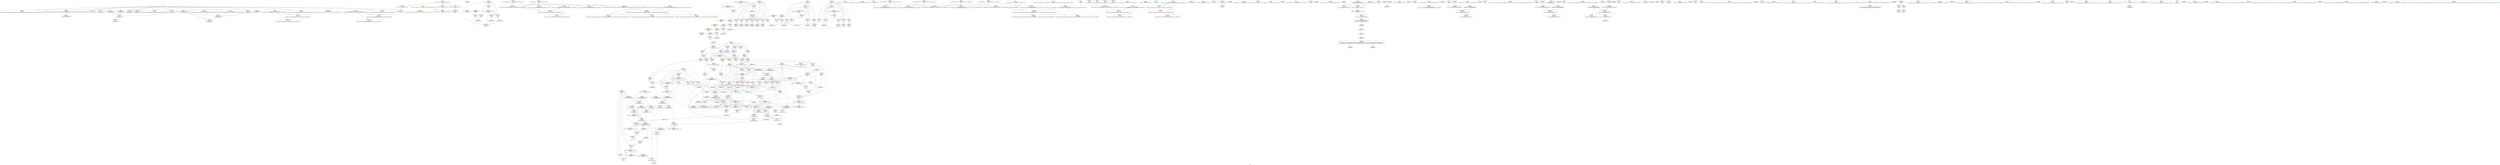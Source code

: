 digraph "SVFG" {
	label="SVFG";

	Node0x5561bfe9c110 [shape=record,color=grey,label="{NodeID: 0\nNullPtr}"];
	Node0x5561bfe9c110 -> Node0x5561c008b0f0[style=solid];
	Node0x5561bfe9c110 -> Node0x5561c008b1f0[style=solid];
	Node0x5561bfe9c110 -> Node0x5561c008b2c0[style=solid];
	Node0x5561bfe9c110 -> Node0x5561c008b390[style=solid];
	Node0x5561bfe9c110 -> Node0x5561c008ff70[style=solid];
	Node0x5561bfe9c110 -> Node0x5561c0090000[style=solid];
	Node0x5561bfe9c110 -> Node0x5561c00900d0[style=solid];
	Node0x5561bfe9c110 -> Node0x5561c00901a0[style=solid];
	Node0x5561bfe9c110 -> Node0x5561c0090270[style=solid];
	Node0x5561bfe9c110 -> Node0x5561c0090340[style=solid];
	Node0x5561bfe9c110 -> Node0x5561c0090410[style=solid];
	Node0x5561bfe9c110 -> Node0x5561c00904e0[style=solid];
	Node0x5561bfe9c110 -> Node0x5561c00905b0[style=solid];
	Node0x5561bfe9c110 -> Node0x5561c009a470[style=solid];
	Node0x5561c00ea740 [shape=record,color=black,label="{NodeID: 692\n299 = PHI()\n}"];
	Node0x5561c009a640 [shape=record,color=blue,label="{NodeID: 277\n86\<--105\nehselector.slot\<--\n__cxx_global_var_init.1\n}"];
	Node0x5561c009a640 -> Node0x5561c0093c90[style=dashed];
	Node0x5561c008e0f0 [shape=record,color=red,label="{NodeID: 194\n284\<--220\n\<--test\nmain\n}"];
	Node0x5561c008e0f0 -> Node0x5561c00aaf30[style=solid];
	Node0x5561c008b1f0 [shape=record,color=black,label="{NodeID: 111\n102\<--3\n\<--dummyVal\n__cxx_global_var_init.1\n}"];
	Node0x5561c0089130 [shape=record,color=green,label="{NodeID: 28\n23\<--25\n_Z8fileNameB5cxx11\<--_Z8fileNameB5cxx11_field_insensitive\nGlob |{|<s1>18|<s2>20|<s3>24|<s4>25}}"];
	Node0x5561c0089130 -> Node0x5561c0090980[style=solid];
	Node0x5561c0089130:s1 -> Node0x5561c00ec530[style=solid,color=red];
	Node0x5561c0089130:s2 -> Node0x5561c00ec530[style=solid,color=red];
	Node0x5561c0089130:s3 -> Node0x5561c00ebcd0[style=solid,color=red];
	Node0x5561c0089130:s4 -> Node0x5561c00ebcd0[style=solid,color=red];
	Node0x5561c009bd00 [shape=record,color=blue,label="{NodeID: 305\n256\<--449\nref.tmp72\<--sub74\nmain\n|{|<s2>41}}"];
	Node0x5561c009bd00 -> Node0x5561c0098d80[style=dashed];
	Node0x5561c009bd00 -> Node0x5561c00be950[style=dashed];
	Node0x5561c009bd00:s2 -> Node0x5561c00bbab0[style=dashed,color=red];
	Node0x5561c008f7b0 [shape=record,color=red,label="{NodeID: 222\n436\<--238\n\<--B\nmain\n}"];
	Node0x5561c008f7b0 -> Node0x5561c00a92b0[style=solid];
	Node0x5561c0091500 [shape=record,color=black,label="{NodeID: 139\n355\<--354\nidxprom29\<--\nmain\n}"];
	Node0x5561c008bbd0 [shape=record,color=green,label="{NodeID: 56\n190\<--191\n__cxx_global_var_init.6\<--__cxx_global_var_init.6_field_insensitive\n}"];
	Node0x5561c00c8ee0 [shape=record,color=yellow,style=double,label="{NodeID: 582\n24V_1 = ENCHI(MR_24V_0)\npts\{223 \}\nFun[main]}"];
	Node0x5561c00c8ee0 -> Node0x5561c008e360[style=dashed];
	Node0x5561c00c8ee0 -> Node0x5561c008e430[style=dashed];
	Node0x5561c00a8fb0 [shape=record,color=grey,label="{NodeID: 499\n447 = Binary(445, 446, )\n}"];
	Node0x5561c00a8fb0 -> Node0x5561c00a8cb0[style=solid];
	Node0x5561c0098ff0 [shape=record,color=red,label="{NodeID: 250\n501\<--487\n\<--__lhs.addr\n_ZSteqIcEN9__gnu_cxx11__enable_ifIXsr9__is_charIT_EE7__valueEbE6__typeERKNSt7__cxx1112basic_stringIS2_St11char_traitsIS2_ESaIS2_EEESC_\n}"];
	Node0x5561c0092bc0 [shape=record,color=purple,label="{NodeID: 167\n328\<--36\narrayidx\<--a\nmain\n}"];
	Node0x5561c0092bc0 -> Node0x5561c009af30[style=solid];
	Node0x5561c008d3e0 [shape=record,color=green,label="{NodeID: 84\n280\<--281\n_ZNSirsERi\<--_ZNSirsERi_field_insensitive\n}"];
	Node0x5561bfe9c1a0 [shape=record,color=green,label="{NodeID: 1\n7\<--1\n__dso_handle\<--dummyObj\nGlob }"];
	Node0x5561c00ea810 [shape=record,color=black,label="{NodeID: 693\n414 = PHI(558, )\n}"];
	Node0x5561c00ea810 -> Node0x5561c0098a40[style=solid];
	Node0x5561c009a710 [shape=record,color=blue,label="{NodeID: 278\n142\<--140\n__lhs.addr\<--__lhs\n_ZStplIcSt11char_traitsIcESaIcEENSt7__cxx1112basic_stringIT_T0_T1_EERKS8_PKS5_\n}"];
	Node0x5561c009a710 -> Node0x5561c0093d60[style=dashed];
	Node0x5561c008e1c0 [shape=record,color=red,label="{NodeID: 195\n292\<--220\n\<--test\nmain\n}"];
	Node0x5561c008e1c0 -> Node0x5561c00aa1b0[style=solid];
	Node0x5561c008b2c0 [shape=record,color=black,label="{NodeID: 112\n103\<--3\n\<--dummyVal\n__cxx_global_var_init.1\n}"];
	Node0x5561c008b2c0 -> Node0x5561c009a570[style=solid];
	Node0x5561c0089230 [shape=record,color=green,label="{NodeID: 29\n26\<--28\n_Z13inputFileNameB5cxx11\<--_Z13inputFileNameB5cxx11_field_insensitive\nGlob |{|<s1>18}}"];
	Node0x5561c0089230 -> Node0x5561c0090a80[style=solid];
	Node0x5561c0089230:s1 -> Node0x5561c00ec060[style=solid,color=red];
	Node0x5561c009bdd0 [shape=record,color=blue,label="{NodeID: 306\n250\<--457\nref.tmp60\<--sub79\nmain\n|{|<s4>42}}"];
	Node0x5561c009bdd0 -> Node0x5561c0098b10[style=dashed];
	Node0x5561c009bdd0 -> Node0x5561c0098e50[style=dashed];
	Node0x5561c009bdd0 -> Node0x5561c009bdd0[style=dashed];
	Node0x5561c009bdd0 -> Node0x5561c00c3e50[style=dashed];
	Node0x5561c009bdd0:s4 -> Node0x5561c00c7360[style=dashed,color=red];
	Node0x5561c008f880 [shape=record,color=red,label="{NodeID: 223\n448\<--238\n\<--B\nmain\n}"];
	Node0x5561c008f880 -> Node0x5561c00a8cb0[style=solid];
	Node0x5561c00915d0 [shape=record,color=black,label="{NodeID: 140\n358\<--357\nconv31\<--\nmain\n}"];
	Node0x5561c00915d0 -> Node0x5561c00a8e30[style=solid];
	Node0x5561c008bcd0 [shape=record,color=green,label="{NodeID: 57\n199\<--200\n__cxx_global_var_init.7\<--__cxx_global_var_init.7_field_insensitive\n}"];
	Node0x5561c00c8fc0 [shape=record,color=yellow,style=double,label="{NodeID: 583\n26V_1 = ENCHI(MR_26V_0)\npts\{225 \}\nFun[main]}"];
	Node0x5561c00c8fc0 -> Node0x5561c008e500[style=dashed];
	Node0x5561c00a9130 [shape=record,color=grey,label="{NodeID: 500\n391 = Binary(390, 389, )\n}"];
	Node0x5561c00a9130 -> Node0x5561c009b680[style=solid];
	Node0x5561c00990c0 [shape=record,color=red,label="{NodeID: 251\n505\<--487\n\<--__lhs.addr\n_ZSteqIcEN9__gnu_cxx11__enable_ifIXsr9__is_charIT_EE7__valueEbE6__typeERKNSt7__cxx1112basic_stringIS2_St11char_traitsIS2_ESaIS2_EEESC_\n}"];
	Node0x5561c0092c90 [shape=record,color=purple,label="{NodeID: 168\n332\<--36\narrayidx22\<--a\nmain\n}"];
	Node0x5561c0092c90 -> Node0x5561c0098560[style=solid];
	Node0x5561c008d4e0 [shape=record,color=green,label="{NodeID: 85\n290\<--291\n_ZStlsISt11char_traitsIcEERSt13basic_ostreamIcT_ES5_PKc\<--_ZStlsISt11char_traitsIcEERSt13basic_ostreamIcT_ES5_PKc_field_insensitive\n}"];
	Node0x5561c0087420 [shape=record,color=green,label="{NodeID: 2\n11\<--1\n.str\<--dummyObj\nGlob }"];
	Node0x5561c00eaa10 [shape=record,color=black,label="{NodeID: 694\n423 = PHI(533, )\n}"];
	Node0x5561c00eaa10 -> Node0x5561c0098b10[style=solid];
	Node0x5561c009a7e0 [shape=record,color=blue,label="{NodeID: 279\n144\<--141\n__rhs.addr\<--__rhs\n_ZStplIcSt11char_traitsIcESaIcEENSt7__cxx1112basic_stringIT_T0_T1_EERKS8_PKS5_\n}"];
	Node0x5561c009a7e0 -> Node0x5561c0093e30[style=dashed];
	Node0x5561c008e290 [shape=record,color=red,label="{NodeID: 196\n473\<--220\n\<--test\nmain\n}"];
	Node0x5561c008e290 -> Node0x5561c00a80b0[style=solid];
	Node0x5561c008b390 [shape=record,color=black,label="{NodeID: 113\n105\<--3\n\<--dummyVal\n__cxx_global_var_init.1\n}"];
	Node0x5561c008b390 -> Node0x5561c009a640[style=solid];
	Node0x5561c0089330 [shape=record,color=green,label="{NodeID: 30\n31\<--33\n_Z14outputFileNameB5cxx11\<--_Z14outputFileNameB5cxx11_field_insensitive\nGlob |{|<s1>20}}"];
	Node0x5561c0089330 -> Node0x5561c0090b80[style=solid];
	Node0x5561c0089330:s1 -> Node0x5561c00ec060[style=solid,color=red];
	Node0x5561c009bea0 [shape=record,color=blue,label="{NodeID: 307\n242\<--460\nf\<--\nmain\n}"];
	Node0x5561c009bea0 -> Node0x5561c00bc650[style=dashed];
	Node0x5561c008f950 [shape=record,color=red,label="{NodeID: 224\n363\<--240\n\<--i25\nmain\n}"];
	Node0x5561c008f950 -> Node0x5561c00aa7b0[style=solid];
	Node0x5561c00916a0 [shape=record,color=black,label="{NodeID: 141\n369\<--368\nidxprom34\<--\nmain\n}"];
	Node0x5561c008bdd0 [shape=record,color=green,label="{NodeID: 58\n206\<--207\n__cxx_global_var_init.9\<--__cxx_global_var_init.9_field_insensitive\n}"];
	Node0x5561c00c90a0 [shape=record,color=yellow,style=double,label="{NodeID: 584\n28V_1 = ENCHI(MR_28V_0)\npts\{227 \}\nFun[main]}"];
	Node0x5561c00c90a0 -> Node0x5561c008e5d0[style=dashed];
	Node0x5561c00a92b0 [shape=record,color=grey,label="{NodeID: 501\n442 = Binary(436, 441, )\n}"];
	Node0x5561c00a92b0 -> Node0x5561c009bc30[style=solid];
	Node0x5561c0099190 [shape=record,color=red,label="{NodeID: 252\n497\<--489\n\<--__rhs.addr\n_ZSteqIcEN9__gnu_cxx11__enable_ifIXsr9__is_charIT_EE7__valueEbE6__typeERKNSt7__cxx1112basic_stringIS2_St11char_traitsIS2_ESaIS2_EEESC_\n}"];
	Node0x5561c0092d60 [shape=record,color=purple,label="{NodeID: 169\n356\<--36\narrayidx30\<--a\nmain\n}"];
	Node0x5561c0092d60 -> Node0x5561c0098630[style=solid];
	Node0x5561c008d5e0 [shape=record,color=green,label="{NodeID: 86\n296\<--297\n_ZNSolsEi\<--_ZNSolsEi_field_insensitive\n}"];
	Node0x5561c00874b0 [shape=record,color=green,label="{NodeID: 3\n16\<--1\n.str.3\<--dummyObj\nGlob }"];
	Node0x5561c00eab50 [shape=record,color=black,label="{NodeID: 695\n444 = PHI(558, )\n|{<s0>41}}"];
	Node0x5561c00eab50:s0 -> Node0x5561c00ec8d0[style=solid,color=red];
	Node0x5561c009a8b0 [shape=record,color=blue,label="{NodeID: 280\n146\<--155\nnrvo\<--\n_ZStplIcSt11char_traitsIcESaIcEENSt7__cxx1112basic_stringIT_T0_T1_EERKS8_PKS5_\n}"];
	Node0x5561c009a8b0 -> Node0x5561c009a980[style=dashed];
	Node0x5561c008e360 [shape=record,color=red,label="{NodeID: 197\n312\<--222\n\<--n\nmain\n}"];
	Node0x5561c008e360 -> Node0x5561c00aa330[style=solid];
	Node0x5561c008ff70 [shape=record,color=black,label="{NodeID: 114\n111\<--3\nlpad.val\<--dummyVal\n__cxx_global_var_init.1\n}"];
	Node0x5561c0089430 [shape=record,color=green,label="{NodeID: 31\n36\<--37\na\<--a_field_insensitive\nGlob }"];
	Node0x5561c0089430 -> Node0x5561c0092bc0[style=solid];
	Node0x5561c0089430 -> Node0x5561c0092c90[style=solid];
	Node0x5561c0089430 -> Node0x5561c0092d60[style=solid];
	Node0x5561c0089430 -> Node0x5561c0092e30[style=solid];
	Node0x5561c0089430 -> Node0x5561c0092f00[style=solid];
	Node0x5561c0089430 -> Node0x5561c0092fd0[style=solid];
	Node0x5561c0089430 -> Node0x5561c00930a0[style=solid];
	Node0x5561c0089430 -> Node0x5561c0093170[style=solid];
	Node0x5561c0089430 -> Node0x5561c0093240[style=solid];
	Node0x5561bfe0c1d0 [shape=record,color=yellow,style=double,label="{NodeID: 557\n44V_1 = ENCHI(MR_44V_0)\npts\{243 \}\nFun[_ZSt3maxIeERKT_S2_S2_]}"];
	Node0x5561bfe0c1d0 -> Node0x5561c0099740[style=dashed];
	Node0x5561c009bf70 [shape=record,color=blue,label="{NodeID: 308\n244\<--464\nj\<--inc82\nmain\n}"];
	Node0x5561c009bf70 -> Node0x5561c0098220[style=dashed];
	Node0x5561c009bf70 -> Node0x5561c00982f0[style=dashed];
	Node0x5561c009bf70 -> Node0x5561c00983c0[style=dashed];
	Node0x5561c009bf70 -> Node0x5561c0098490[style=dashed];
	Node0x5561c009bf70 -> Node0x5561c009bf70[style=dashed];
	Node0x5561c009bf70 -> Node0x5561c00c2f50[style=dashed];
	Node0x5561c008fa20 [shape=record,color=red,label="{NodeID: 225\n368\<--240\n\<--i25\nmain\n}"];
	Node0x5561c008fa20 -> Node0x5561c00916a0[style=solid];
	Node0x5561c0091770 [shape=record,color=black,label="{NodeID: 142\n372\<--371\nconv36\<--\nmain\n}"];
	Node0x5561c0091770 -> Node0x5561c00a8230[style=solid];
	Node0x5561c008bed0 [shape=record,color=green,label="{NodeID: 59\n213\<--214\nmain\<--main_field_insensitive\n}"];
	Node0x5561c00c9180 [shape=record,color=yellow,style=double,label="{NodeID: 585\n30V_1 = ENCHI(MR_30V_0)\npts\{229 \}\nFun[main]}"];
	Node0x5561c00c9180 -> Node0x5561c008e6a0[style=dashed];
	Node0x5561c00a9430 [shape=record,color=grey,label="{NodeID: 502\n434 = Binary(428, 433, )\n}"];
	Node0x5561c00a9430 -> Node0x5561c009bb60[style=solid];
	Node0x5561c0099260 [shape=record,color=red,label="{NodeID: 253\n503\<--489\n\<--__rhs.addr\n_ZSteqIcEN9__gnu_cxx11__enable_ifIXsr9__is_charIT_EE7__valueEbE6__typeERKNSt7__cxx1112basic_stringIS2_St11char_traitsIS2_ESaIS2_EEESC_\n}"];
	Node0x5561c0092e30 [shape=record,color=purple,label="{NodeID: 170\n370\<--36\narrayidx35\<--a\nmain\n}"];
	Node0x5561c0092e30 -> Node0x5561c0098700[style=solid];
	Node0x5561c008d6e0 [shape=record,color=green,label="{NodeID: 87\n302\<--303\n_ZNSirsERx\<--_ZNSirsERx_field_insensitive\n}"];
	Node0x5561c0087540 [shape=record,color=green,label="{NodeID: 4\n21\<--1\n.str.5\<--dummyObj\nGlob }"];
	Node0x5561c00eac90 [shape=record,color=black,label="{NodeID: 696\n451 = PHI(558, )\n}"];
	Node0x5561c00eac90 -> Node0x5561c0098d80[style=solid];
	Node0x5561c00bdf50 [shape=record,color=black,label="{NodeID: 530\nMR_54V_3 = PHI(MR_54V_4, MR_54V_2, )\npts\{253 \}\n|{|<s3>38}}"];
	Node0x5561c00bdf50 -> Node0x5561c0098a40[style=dashed];
	Node0x5561c00bdf50 -> Node0x5561c009bb60[style=dashed];
	Node0x5561c00bdf50 -> Node0x5561c00c4350[style=dashed];
	Node0x5561c00bdf50:s3 -> Node0x5561c00bb9d0[style=dashed,color=red];
	Node0x5561c009a980 [shape=record,color=blue,label="{NodeID: 281\n146\<--165\nnrvo\<--\n_ZStplIcSt11char_traitsIcESaIcEENSt7__cxx1112basic_stringIT_T0_T1_EERKS8_PKS5_\n}"];
	Node0x5561c009a980 -> Node0x5561c0093f00[style=dashed];
	Node0x5561c008e430 [shape=record,color=red,label="{NodeID: 198\n351\<--222\n\<--n\nmain\n}"];
	Node0x5561c008e430 -> Node0x5561c00aadb0[style=solid];
	Node0x5561c0090000 [shape=record,color=black,label="{NodeID: 115\n112\<--3\nlpad.val1\<--dummyVal\n__cxx_global_var_init.1\n}"];
	Node0x5561c0089530 [shape=record,color=green,label="{NodeID: 32\n52\<--56\nllvm.global_ctors\<--llvm.global_ctors_field_insensitive\nGlob }"];
	Node0x5561c0089530 -> Node0x5561c0093720[style=solid];
	Node0x5561c0089530 -> Node0x5561c0093820[style=solid];
	Node0x5561c0089530 -> Node0x5561c0093920[style=solid];
	Node0x5561c009c040 [shape=record,color=blue,label="{NodeID: 309\n220\<--474\ntest\<--inc86\nmain\n}"];
	Node0x5561c009c040 -> Node0x5561c00c0c50[style=dashed];
	Node0x5561c008faf0 [shape=record,color=red,label="{NodeID: 226\n375\<--240\n\<--i25\nmain\n}"];
	Node0x5561c008faf0 -> Node0x5561c0091840[style=solid];
	Node0x5561c0091840 [shape=record,color=black,label="{NodeID: 143\n376\<--375\nidxprom38\<--\nmain\n}"];
	Node0x5561c008bfd0 [shape=record,color=green,label="{NodeID: 60\n216\<--217\nretval\<--retval_field_insensitive\nmain\n}"];
	Node0x5561c008bfd0 -> Node0x5561c009abf0[style=solid];
	Node0x5561c00e50f0 [shape=record,color=black,label="{NodeID: 669\n161 = PHI()\n}"];
	Node0x5561c00c9260 [shape=record,color=yellow,style=double,label="{NodeID: 586\n32V_1 = ENCHI(MR_32V_0)\npts\{231 \}\nFun[main]}"];
	Node0x5561c00c9260 -> Node0x5561c008e770[style=dashed];
	Node0x5561c00a95b0 [shape=record,color=grey,label="{NodeID: 503\n340 = Binary(339, 294, )\n}"];
	Node0x5561c00a95b0 -> Node0x5561c009b0d0[style=solid];
	Node0x5561c0099330 [shape=record,color=red,label="{NodeID: 254\n556\<--536\n\<--retval\n_ZSt3maxIeERKT_S2_S2_\n}"];
	Node0x5561c0099330 -> Node0x5561c0092470[style=solid];
	Node0x5561c0092f00 [shape=record,color=purple,label="{NodeID: 171\n377\<--36\narrayidx39\<--a\nmain\n}"];
	Node0x5561c0092f00 -> Node0x5561c00987d0[style=solid];
	Node0x5561c008d7e0 [shape=record,color=green,label="{NodeID: 88\n406\<--407\n_ZSt3maxIxERKT_S2_S2_\<--_ZSt3maxIxERKT_S2_S2__field_insensitive\n}"];
	Node0x5561c00875d0 [shape=record,color=green,label="{NodeID: 5\n29\<--1\n.str.8\<--dummyObj\nGlob }"];
	Node0x5561c00eadd0 [shape=record,color=black,label="{NodeID: 697\n459 = PHI(533, )\n}"];
	Node0x5561c00eadd0 -> Node0x5561c0098e50[style=solid];
	Node0x5561c00be450 [shape=record,color=black,label="{NodeID: 531\nMR_56V_3 = PHI(MR_56V_4, MR_56V_2, )\npts\{255 \}\n|{|<s3>38}}"];
	Node0x5561c00be450 -> Node0x5561c0098a40[style=dashed];
	Node0x5561c00be450 -> Node0x5561c009bc30[style=dashed];
	Node0x5561c00be450 -> Node0x5561c00c4850[style=dashed];
	Node0x5561c00be450:s3 -> Node0x5561c00bbab0[style=dashed,color=red];
	Node0x5561c009aa50 [shape=record,color=blue,label="{NodeID: 282\n148\<--169\nexn.slot\<--\n_ZStplIcSt11char_traitsIcESaIcEENSt7__cxx1112basic_stringIT_T0_T1_EERKS8_PKS5_\n}"];
	Node0x5561c009aa50 -> Node0x5561c0093fd0[style=dashed];
	Node0x5561c008e500 [shape=record,color=red,label="{NodeID: 199\n317\<--224\n\<--p\nmain\n}"];
	Node0x5561c008e500 -> Node0x5561c00a7c30[style=solid];
	Node0x5561c00900d0 [shape=record,color=black,label="{NodeID: 116\n168\<--3\n\<--dummyVal\n_ZStplIcSt11char_traitsIcESaIcEENSt7__cxx1112basic_stringIT_T0_T1_EERKS8_PKS5_\n}"];
	Node0x5561c0089630 [shape=record,color=green,label="{NodeID: 33\n57\<--58\n__cxx_global_var_init\<--__cxx_global_var_init_field_insensitive\n}"];
	Node0x5561c009c110 [shape=record,color=blue,label="{NodeID: 310\n487\<--485\n__lhs.addr\<--__lhs\n_ZSteqIcEN9__gnu_cxx11__enable_ifIXsr9__is_charIT_EE7__valueEbE6__typeERKNSt7__cxx1112basic_stringIS2_St11char_traitsIS2_ESaIS2_EEESC_\n}"];
	Node0x5561c009c110 -> Node0x5561c0098f20[style=dashed];
	Node0x5561c009c110 -> Node0x5561c0098ff0[style=dashed];
	Node0x5561c009c110 -> Node0x5561c00990c0[style=dashed];
	Node0x5561c008fbc0 [shape=record,color=red,label="{NodeID: 227\n385\<--240\n\<--i25\nmain\n}"];
	Node0x5561c008fbc0 -> Node0x5561c00919e0[style=solid];
	Node0x5561c0091910 [shape=record,color=black,label="{NodeID: 144\n379\<--378\nconv40\<--\nmain\n}"];
	Node0x5561c0091910 -> Node0x5561c00a7db0[style=solid];
	Node0x5561c008c0a0 [shape=record,color=green,label="{NodeID: 61\n218\<--219\nT\<--T_field_insensitive\nmain\n}"];
	Node0x5561c008c0a0 -> Node0x5561c008e020[style=solid];
	Node0x5561c00e4d70 [shape=record,color=black,label="{NodeID: 670\n211 = PHI()\n}"];
	Node0x5561c00a9730 [shape=record,color=grey,label="{NodeID: 504\n420 = Binary(421, 419, )\n}"];
	Node0x5561c00a9730 -> Node0x5561c009b9c0[style=solid];
	Node0x5561c0099400 [shape=record,color=red,label="{NodeID: 255\n544\<--538\n\<--__a.addr\n_ZSt3maxIeERKT_S2_S2_\n}"];
	Node0x5561c0099400 -> Node0x5561c0099740[style=solid];
	Node0x5561c0092fd0 [shape=record,color=purple,label="{NodeID: 172\n387\<--36\narrayidx43\<--a\nmain\n}"];
	Node0x5561c0092fd0 -> Node0x5561c00988a0[style=solid];
	Node0x5561c008d8e0 [shape=record,color=green,label="{NodeID: 89\n424\<--425\n_ZSt3maxIeERKT_S2_S2_\<--_ZSt3maxIeERKT_S2_S2__field_insensitive\n}"];
	Node0x5561c0087e10 [shape=record,color=green,label="{NodeID: 6\n34\<--1\n.str.10\<--dummyObj\nGlob }"];
	Node0x5561c00eaf10 [shape=record,color=black,label="{NodeID: 698\n469 = PHI()\n}"];
	Node0x5561c00be950 [shape=record,color=black,label="{NodeID: 532\nMR_58V_3 = PHI(MR_58V_4, MR_58V_2, )\npts\{257 \}\n|{|<s3>38}}"];
	Node0x5561c00be950 -> Node0x5561c0098a40[style=dashed];
	Node0x5561c00be950 -> Node0x5561c009bd00[style=dashed];
	Node0x5561c00be950 -> Node0x5561c00c4d50[style=dashed];
	Node0x5561c00be950:s3 -> Node0x5561c00bbab0[style=dashed,color=red];
	Node0x5561c009ab20 [shape=record,color=blue,label="{NodeID: 283\n150\<--171\nehselector.slot\<--\n_ZStplIcSt11char_traitsIcESaIcEENSt7__cxx1112basic_stringIT_T0_T1_EERKS8_PKS5_\n}"];
	Node0x5561c009ab20 -> Node0x5561c008df50[style=dashed];
	Node0x5561c008e5d0 [shape=record,color=red,label="{NodeID: 200\n319\<--226\n\<--q\nmain\n}"];
	Node0x5561c008e5d0 -> Node0x5561c00a9bb0[style=solid];
	Node0x5561c00901a0 [shape=record,color=black,label="{NodeID: 117\n169\<--3\n\<--dummyVal\n_ZStplIcSt11char_traitsIcESaIcEENSt7__cxx1112basic_stringIT_T0_T1_EERKS8_PKS5_\n}"];
	Node0x5561c00901a0 -> Node0x5561c009aa50[style=solid];
	Node0x5561c0089730 [shape=record,color=green,label="{NodeID: 34\n61\<--62\n_ZNSt8ios_base4InitC1Ev\<--_ZNSt8ios_base4InitC1Ev_field_insensitive\n}"];
	Node0x5561c009c1e0 [shape=record,color=blue,label="{NodeID: 311\n489\<--486\n__rhs.addr\<--__rhs\n_ZSteqIcEN9__gnu_cxx11__enable_ifIXsr9__is_charIT_EE7__valueEbE6__typeERKNSt7__cxx1112basic_stringIS2_St11char_traitsIS2_ESaIS2_EEESC_\n}"];
	Node0x5561c009c1e0 -> Node0x5561c0099190[style=dashed];
	Node0x5561c009c1e0 -> Node0x5561c0099260[style=dashed];
	Node0x5561c008fc90 [shape=record,color=red,label="{NodeID: 228\n393\<--240\n\<--i25\nmain\n}"];
	Node0x5561c008fc90 -> Node0x5561c0091b80[style=solid];
	Node0x5561c00919e0 [shape=record,color=black,label="{NodeID: 145\n386\<--385\nidxprom42\<--\nmain\n}"];
	Node0x5561c008c170 [shape=record,color=green,label="{NodeID: 62\n220\<--221\ntest\<--test_field_insensitive\nmain\n}"];
	Node0x5561c008c170 -> Node0x5561c008e0f0[style=solid];
	Node0x5561c008c170 -> Node0x5561c008e1c0[style=solid];
	Node0x5561c008c170 -> Node0x5561c008e290[style=solid];
	Node0x5561c008c170 -> Node0x5561c009acc0[style=solid];
	Node0x5561c008c170 -> Node0x5561c009c040[style=solid];
	Node0x5561c00e9160 [shape=record,color=black,label="{NodeID: 671\n614 = PHI()\n}"];
	Node0x5561c00e9160 -> Node0x5561c009cc70[style=solid];
	Node0x5561c00a98b0 [shape=record,color=grey,label="{NodeID: 505\n419 = Binary(416, 418, )\n}"];
	Node0x5561c00a98b0 -> Node0x5561c00a9730[style=solid];
	Node0x5561c00994d0 [shape=record,color=red,label="{NodeID: 256\n553\<--538\n\<--__a.addr\n_ZSt3maxIeERKT_S2_S2_\n}"];
	Node0x5561c00994d0 -> Node0x5561c009c520[style=solid];
	Node0x5561c00930a0 [shape=record,color=purple,label="{NodeID: 173\n395\<--36\narrayidx47\<--a\nmain\n}"];
	Node0x5561c00930a0 -> Node0x5561c0098970[style=solid];
	Node0x5561c008d9e0 [shape=record,color=green,label="{NodeID: 90\n470\<--471\nprintf\<--printf_field_insensitive\n}"];
	Node0x5561c0087ea0 [shape=record,color=green,label="{NodeID: 7\n38\<--1\n.str.11\<--dummyObj\nGlob }"];
	Node0x5561c00eafe0 [shape=record,color=black,label="{NodeID: 699\n494 = PHI()\n}"];
	Node0x5561c00eafe0 -> Node0x5561c00aaab0[style=solid];
	Node0x5561c00bee50 [shape=record,color=black,label="{NodeID: 533\nMR_85V_3 = PHI(MR_85V_4, MR_85V_2, )\npts\{596 \}\n}"];
	Node0x5561c00bee50 -> Node0x5561c0099e90[style=dashed];
	Node0x5561c009abf0 [shape=record,color=blue,label="{NodeID: 284\n216\<--259\nretval\<--\nmain\n}"];
	Node0x5561c008e6a0 [shape=record,color=red,label="{NodeID: 201\n321\<--228\n\<--r\nmain\n}"];
	Node0x5561c008e6a0 -> Node0x5561c00aa030[style=solid];
	Node0x5561c0090270 [shape=record,color=black,label="{NodeID: 118\n171\<--3\n\<--dummyVal\n_ZStplIcSt11char_traitsIcESaIcEENSt7__cxx1112basic_stringIT_T0_T1_EERKS8_PKS5_\n}"];
	Node0x5561c0090270 -> Node0x5561c009ab20[style=solid];
	Node0x5561c0089830 [shape=record,color=green,label="{NodeID: 35\n67\<--68\n__cxa_atexit\<--__cxa_atexit_field_insensitive\n}"];
	Node0x5561c00c7360 [shape=record,color=yellow,style=double,label="{NodeID: 561\n73V_1 = ENCHI(MR_73V_0)\npts\{247 251 \}\nFun[_ZSt3maxIeERKT_S2_S2_]}"];
	Node0x5561c00c7360 -> Node0x5561c0099810[style=dashed];
	Node0x5561c009c2b0 [shape=record,color=blue,label="{NodeID: 312\n538\<--534\n__a.addr\<--__a\n_ZSt3maxIeERKT_S2_S2_\n}"];
	Node0x5561c009c2b0 -> Node0x5561c0099400[style=dashed];
	Node0x5561c009c2b0 -> Node0x5561c00994d0[style=dashed];
	Node0x5561c008fd60 [shape=record,color=red,label="{NodeID: 229\n401\<--240\n\<--i25\nmain\n}"];
	Node0x5561c008fd60 -> Node0x5561c00a8530[style=solid];
	Node0x5561c0091ab0 [shape=record,color=black,label="{NodeID: 146\n389\<--388\nconv44\<--\nmain\n}"];
	Node0x5561c0091ab0 -> Node0x5561c00a9130[style=solid];
	Node0x5561c008c240 [shape=record,color=green,label="{NodeID: 63\n222\<--223\nn\<--n_field_insensitive\nmain\n}"];
	Node0x5561c008c240 -> Node0x5561c008e360[style=solid];
	Node0x5561c008c240 -> Node0x5561c008e430[style=solid];
	Node0x5561c00e92c0 [shape=record,color=black,label="{NodeID: 672\n136 = PHI()\n}"];
	Node0x5561c00a9a30 [shape=record,color=grey,label="{NodeID: 506\n336 = Binary(335, 334, )\n}"];
	Node0x5561c00a9a30 -> Node0x5561c009b000[style=solid];
	Node0x5561c00995a0 [shape=record,color=red,label="{NodeID: 257\n546\<--540\n\<--__b.addr\n_ZSt3maxIeERKT_S2_S2_\n}"];
	Node0x5561c00995a0 -> Node0x5561c0099810[style=solid];
	Node0x5561c0093170 [shape=record,color=purple,label="{NodeID: 174\n431\<--36\narrayidx63\<--a\nmain\n}"];
	Node0x5561c0093170 -> Node0x5561c0098be0[style=solid];
	Node0x5561c008dae0 [shape=record,color=green,label="{NodeID: 91\n487\<--488\n__lhs.addr\<--__lhs.addr_field_insensitive\n_ZSteqIcEN9__gnu_cxx11__enable_ifIXsr9__is_charIT_EE7__valueEbE6__typeERKNSt7__cxx1112basic_stringIS2_St11char_traitsIS2_ESaIS2_EEESC_\n}"];
	Node0x5561c008dae0 -> Node0x5561c0098f20[style=solid];
	Node0x5561c008dae0 -> Node0x5561c0098ff0[style=solid];
	Node0x5561c008dae0 -> Node0x5561c00990c0[style=solid];
	Node0x5561c008dae0 -> Node0x5561c009c110[style=solid];
	Node0x5561c0087f30 [shape=record,color=green,label="{NodeID: 8\n40\<--1\nstdin\<--dummyObj\nGlob }"];
	Node0x5561c00eb0b0 [shape=record,color=black,label="{NodeID: 700\n498 = PHI()\n}"];
	Node0x5561c00eb0b0 -> Node0x5561c00aaab0[style=solid];
	Node0x5561c00bf350 [shape=record,color=black,label="{NodeID: 534\nMR_38V_5 = PHI(MR_38V_6, MR_38V_4, )\npts\{237 \}\n|{|<s10>37|<s11>38|<s12>41}}"];
	Node0x5561c00bf350 -> Node0x5561c008f060[style=dashed];
	Node0x5561c00bf350 -> Node0x5561c008f130[style=dashed];
	Node0x5561c00bf350 -> Node0x5561c008f200[style=dashed];
	Node0x5561c00bf350 -> Node0x5561c008f2d0[style=dashed];
	Node0x5561c00bf350 -> Node0x5561c008f3a0[style=dashed];
	Node0x5561c00bf350 -> Node0x5561c0098a40[style=dashed];
	Node0x5561c00bf350 -> Node0x5561c0098d80[style=dashed];
	Node0x5561c00bf350 -> Node0x5561c009b680[style=dashed];
	Node0x5561c00bf350 -> Node0x5561c00bf350[style=dashed];
	Node0x5561c00bf350 -> Node0x5561c00c1b50[style=dashed];
	Node0x5561c00bf350:s10 -> Node0x5561c00bb9d0[style=dashed,color=red];
	Node0x5561c00bf350:s11 -> Node0x5561c00bb9d0[style=dashed,color=red];
	Node0x5561c00bf350:s12 -> Node0x5561c00bb9d0[style=dashed,color=red];
	Node0x5561c009acc0 [shape=record,color=blue,label="{NodeID: 285\n220\<--259\ntest\<--\nmain\n}"];
	Node0x5561c009acc0 -> Node0x5561c00c0c50[style=dashed];
	Node0x5561c008e770 [shape=record,color=red,label="{NodeID: 202\n323\<--230\n\<--s\nmain\n}"];
	Node0x5561c008e770 -> Node0x5561c00a9eb0[style=solid];
	Node0x5561c0090340 [shape=record,color=black,label="{NodeID: 119\n180\<--3\nlpad.val\<--dummyVal\n_ZStplIcSt11char_traitsIcESaIcEENSt7__cxx1112basic_stringIT_T0_T1_EERKS8_PKS5_\n}"];
	Node0x5561c0089930 [shape=record,color=green,label="{NodeID: 36\n66\<--72\n_ZNSt8ios_base4InitD1Ev\<--_ZNSt8ios_base4InitD1Ev_field_insensitive\n}"];
	Node0x5561c0089930 -> Node0x5561c0090c80[style=solid];
	Node0x5561c009c380 [shape=record,color=blue,label="{NodeID: 313\n540\<--535\n__b.addr\<--__b\n_ZSt3maxIeERKT_S2_S2_\n}"];
	Node0x5561c009c380 -> Node0x5561c00995a0[style=dashed];
	Node0x5561c009c380 -> Node0x5561c0099670[style=dashed];
	Node0x5561c008fe30 [shape=record,color=red,label="{NodeID: 230\n429\<--240\n\<--i25\nmain\n}"];
	Node0x5561c008fe30 -> Node0x5561c0091ec0[style=solid];
	Node0x5561c0091b80 [shape=record,color=black,label="{NodeID: 147\n394\<--393\nidxprom46\<--\nmain\n}"];
	Node0x5561c008c310 [shape=record,color=green,label="{NodeID: 64\n224\<--225\np\<--p_field_insensitive\nmain\n}"];
	Node0x5561c008c310 -> Node0x5561c008e500[style=solid];
	Node0x5561c00e9390 [shape=record,color=black,label="{NodeID: 673\n300 = PHI()\n}"];
	Node0x5561c00a9bb0 [shape=record,color=grey,label="{NodeID: 507\n320 = Binary(318, 319, )\n}"];
	Node0x5561c00a9bb0 -> Node0x5561c00aa030[style=solid];
	Node0x5561c0099670 [shape=record,color=red,label="{NodeID: 258\n550\<--540\n\<--__b.addr\n_ZSt3maxIeERKT_S2_S2_\n}"];
	Node0x5561c0099670 -> Node0x5561c009c450[style=solid];
	Node0x5561c0093240 [shape=record,color=purple,label="{NodeID: 175\n439\<--36\narrayidx68\<--a\nmain\n}"];
	Node0x5561c0093240 -> Node0x5561c0098cb0[style=solid];
	Node0x5561c008dbb0 [shape=record,color=green,label="{NodeID: 92\n489\<--490\n__rhs.addr\<--__rhs.addr_field_insensitive\n_ZSteqIcEN9__gnu_cxx11__enable_ifIXsr9__is_charIT_EE7__valueEbE6__typeERKNSt7__cxx1112basic_stringIS2_St11char_traitsIS2_ESaIS2_EEESC_\n}"];
	Node0x5561c008dbb0 -> Node0x5561c0099190[style=solid];
	Node0x5561c008dbb0 -> Node0x5561c0099260[style=solid];
	Node0x5561c008dbb0 -> Node0x5561c009c1e0[style=solid];
	Node0x5561c0087fc0 [shape=record,color=green,label="{NodeID: 9\n41\<--1\n.str.12\<--dummyObj\nGlob }"];
	Node0x5561c00eb180 [shape=record,color=black,label="{NodeID: 701\n502 = PHI()\n|{<s0>49}}"];
	Node0x5561c00eb180:s0 -> Node0x5561c00eb9a0[style=solid,color=red];
	Node0x5561c00bf850 [shape=record,color=black,label="{NodeID: 535\nMR_40V_6 = PHI(MR_40V_7, MR_40V_5, )\npts\{239 \}\n|{|<s11>37|<s12>38|<s13>41}}"];
	Node0x5561c00bf850 -> Node0x5561c008f470[style=dashed];
	Node0x5561c00bf850 -> Node0x5561c008f540[style=dashed];
	Node0x5561c00bf850 -> Node0x5561c008f610[style=dashed];
	Node0x5561c00bf850 -> Node0x5561c008f6e0[style=dashed];
	Node0x5561c00bf850 -> Node0x5561c008f7b0[style=dashed];
	Node0x5561c00bf850 -> Node0x5561c008f880[style=dashed];
	Node0x5561c00bf850 -> Node0x5561c0098a40[style=dashed];
	Node0x5561c00bf850 -> Node0x5561c0098d80[style=dashed];
	Node0x5561c00bf850 -> Node0x5561c009b5b0[style=dashed];
	Node0x5561c00bf850 -> Node0x5561c009b750[style=dashed];
	Node0x5561c00bf850 -> Node0x5561c00c2050[style=dashed];
	Node0x5561c00bf850:s11 -> Node0x5561c00bbab0[style=dashed,color=red];
	Node0x5561c00bf850:s12 -> Node0x5561c00bbab0[style=dashed,color=red];
	Node0x5561c00bf850:s13 -> Node0x5561c00bbab0[style=dashed,color=red];
	Node0x5561c009ad90 [shape=record,color=blue,label="{NodeID: 286\n232\<--308\nS\<--\nmain\n}"];
	Node0x5561c009ad90 -> Node0x5561c008e840[style=dashed];
	Node0x5561c009ad90 -> Node0x5561c008e910[style=dashed];
	Node0x5561c009ad90 -> Node0x5561c008e9e0[style=dashed];
	Node0x5561c009ad90 -> Node0x5561c008eab0[style=dashed];
	Node0x5561c009ad90 -> Node0x5561c008eb80[style=dashed];
	Node0x5561c009ad90 -> Node0x5561c009b000[style=dashed];
	Node0x5561c009ad90 -> Node0x5561c00c1150[style=dashed];
	Node0x5561c008e840 [shape=record,color=red,label="{NodeID: 203\n335\<--232\n\<--S\nmain\n}"];
	Node0x5561c008e840 -> Node0x5561c00a9a30[style=solid];
	Node0x5561c0090410 [shape=record,color=black,label="{NodeID: 120\n181\<--3\nlpad.val1\<--dummyVal\n_ZStplIcSt11char_traitsIcESaIcEENSt7__cxx1112basic_stringIT_T0_T1_EERKS8_PKS5_\n}"];
	Node0x5561c0089a30 [shape=record,color=green,label="{NodeID: 37\n79\<--80\n__cxx_global_var_init.1\<--__cxx_global_var_init.1_field_insensitive\n}"];
	Node0x5561c009c450 [shape=record,color=blue,label="{NodeID: 314\n536\<--550\nretval\<--\n_ZSt3maxIeERKT_S2_S2_\n}"];
	Node0x5561c009c450 -> Node0x5561c00c0250[style=dashed];
	Node0x5561c00980c0 [shape=record,color=red,label="{NodeID: 231\n437\<--240\n\<--i25\nmain\n}"];
	Node0x5561c00980c0 -> Node0x5561c0092060[style=solid];
	Node0x5561c0091c50 [shape=record,color=black,label="{NodeID: 148\n397\<--396\nconv48\<--\nmain\n}"];
	Node0x5561c0091c50 -> Node0x5561c00a83b0[style=solid];
	Node0x5561c008c3e0 [shape=record,color=green,label="{NodeID: 65\n226\<--227\nq\<--q_field_insensitive\nmain\n}"];
	Node0x5561c008c3e0 -> Node0x5561c008e5d0[style=solid];
	Node0x5561c00e94c0 [shape=record,color=black,label="{NodeID: 674\n301 = PHI()\n}"];
	Node0x5561c00a9d30 [shape=record,color=grey,label="{NodeID: 508\n511 = Binary(510, 165, )\n}"];
	Node0x5561c00a9d30 -> Node0x5561c00a70f0[style=solid];
	Node0x5561c0099740 [shape=record,color=red,label="{NodeID: 259\n545\<--544\n\<--\n_ZSt3maxIeERKT_S2_S2_\n}"];
	Node0x5561c0099740 -> Node0x5561c00ab0b0[style=solid];
	Node0x5561c0093310 [shape=record,color=purple,label="{NodeID: 176\n264\<--38\n\<--.str.11\nmain\n}"];
	Node0x5561c008dc80 [shape=record,color=green,label="{NodeID: 93\n495\<--496\n_ZNKSt7__cxx1112basic_stringIcSt11char_traitsIcESaIcEE4sizeEv\<--_ZNKSt7__cxx1112basic_stringIcSt11char_traitsIcESaIcEE4sizeEv_field_insensitive\n}"];
	Node0x5561c0088050 [shape=record,color=green,label="{NodeID: 10\n43\<--1\nstdout\<--dummyObj\nGlob }"];
	Node0x5561c00eb280 [shape=record,color=black,label="{NodeID: 702\n504 = PHI()\n|{<s0>49}}"];
	Node0x5561c00eb280:s0 -> Node0x5561c00ebab0[style=solid,color=red];
	Node0x5561c009ae60 [shape=record,color=blue,label="{NodeID: 287\n234\<--259\ni\<--\nmain\n}"];
	Node0x5561c009ae60 -> Node0x5561c008ec50[style=dashed];
	Node0x5561c009ae60 -> Node0x5561c008ed20[style=dashed];
	Node0x5561c009ae60 -> Node0x5561c008edf0[style=dashed];
	Node0x5561c009ae60 -> Node0x5561c008eec0[style=dashed];
	Node0x5561c009ae60 -> Node0x5561c008ef90[style=dashed];
	Node0x5561c009ae60 -> Node0x5561c009b0d0[style=dashed];
	Node0x5561c009ae60 -> Node0x5561c00c1650[style=dashed];
	Node0x5561c008e910 [shape=record,color=red,label="{NodeID: 204\n408\<--232\n\<--S\nmain\n}"];
	Node0x5561c008e910 -> Node0x5561c00a8830[style=solid];
	Node0x5561c00904e0 [shape=record,color=black,label="{NodeID: 121\n515\<--3\n\<--dummyVal\n_ZSteqIcEN9__gnu_cxx11__enable_ifIXsr9__is_charIT_EE7__valueEbE6__typeERKNSt7__cxx1112basic_stringIS2_St11char_traitsIS2_ESaIS2_EEESC_\n}"];
	Node0x5561c0089b30 [shape=record,color=green,label="{NodeID: 38\n82\<--83\nref.tmp\<--ref.tmp_field_insensitive\n__cxx_global_var_init.1\n}"];
	Node0x5561c009c520 [shape=record,color=blue,label="{NodeID: 315\n536\<--553\nretval\<--\n_ZSt3maxIeERKT_S2_S2_\n}"];
	Node0x5561c009c520 -> Node0x5561c00c0250[style=dashed];
	Node0x5561c0098150 [shape=record,color=red,label="{NodeID: 232\n467\<--242\n\<--f\nmain\n}"];
	Node0x5561c0091d20 [shape=record,color=black,label="{NodeID: 149\n416\<--415\nconv56\<--\nmain\n}"];
	Node0x5561c0091d20 -> Node0x5561c00a98b0[style=solid];
	Node0x5561c008c4b0 [shape=record,color=green,label="{NodeID: 66\n228\<--229\nr\<--r_field_insensitive\nmain\n}"];
	Node0x5561c008c4b0 -> Node0x5561c008e6a0[style=solid];
	Node0x5561c00e95c0 [shape=record,color=black,label="{NodeID: 675\n304 = PHI()\n}"];
	Node0x5561c00a9eb0 [shape=record,color=grey,label="{NodeID: 509\n324 = Binary(322, 323, )\n}"];
	Node0x5561c00a9eb0 -> Node0x5561c00911c0[style=solid];
	Node0x5561c0099810 [shape=record,color=red,label="{NodeID: 260\n547\<--546\n\<--\n_ZSt3maxIeERKT_S2_S2_\n}"];
	Node0x5561c0099810 -> Node0x5561c00ab0b0[style=solid];
	Node0x5561c00933e0 [shape=record,color=purple,label="{NodeID: 177\n276\<--41\n\<--.str.12\nmain\n}"];
	Node0x5561c008dd80 [shape=record,color=green,label="{NodeID: 94\n508\<--509\n_ZNSt11char_traitsIcE7compareEPKcS2_m\<--_ZNSt11char_traitsIcE7compareEPKcS2_m_field_insensitive\n}"];
	Node0x5561c00880e0 [shape=record,color=green,label="{NodeID: 11\n44\<--1\n_ZSt3cin\<--dummyObj\nGlob }"];
	Node0x5561c00eb380 [shape=record,color=black,label="{NodeID: 703\n506 = PHI()\n|{<s0>49}}"];
	Node0x5561c00eb380:s0 -> Node0x5561c00ebbc0[style=solid,color=red];
	Node0x5561c00c0250 [shape=record,color=black,label="{NodeID: 537\nMR_67V_3 = PHI(MR_67V_4, MR_67V_2, )\npts\{537 \}\n}"];
	Node0x5561c00c0250 -> Node0x5561c0099330[style=dashed];
	Node0x5561c009af30 [shape=record,color=blue,label="{NodeID: 288\n328\<--325\narrayidx\<--conv20\nmain\n}"];
	Node0x5561c009af30 -> Node0x5561c0098560[style=dashed];
	Node0x5561c009af30 -> Node0x5561c0098630[style=dashed];
	Node0x5561c009af30 -> Node0x5561c0098700[style=dashed];
	Node0x5561c009af30 -> Node0x5561c00987d0[style=dashed];
	Node0x5561c009af30 -> Node0x5561c00988a0[style=dashed];
	Node0x5561c009af30 -> Node0x5561c0098970[style=dashed];
	Node0x5561c009af30 -> Node0x5561c0098be0[style=dashed];
	Node0x5561c009af30 -> Node0x5561c0098cb0[style=dashed];
	Node0x5561c009af30 -> Node0x5561c009af30[style=dashed];
	Node0x5561c009af30 -> Node0x5561c00c5250[style=dashed];
	Node0x5561c008e9e0 [shape=record,color=red,label="{NodeID: 205\n417\<--232\n\<--S\nmain\n}"];
	Node0x5561c008e9e0 -> Node0x5561c0091df0[style=solid];
	Node0x5561c00905b0 [shape=record,color=black,label="{NodeID: 122\n516\<--3\n\<--dummyVal\n_ZSteqIcEN9__gnu_cxx11__enable_ifIXsr9__is_charIT_EE7__valueEbE6__typeERKNSt7__cxx1112basic_stringIS2_St11char_traitsIS2_ESaIS2_EEESC_\n|{<s0>50}}"];
	Node0x5561c00905b0:s0 -> Node0x5561c00ecc70[style=solid,color=red];
	Node0x5561c0089c00 [shape=record,color=green,label="{NodeID: 39\n84\<--85\nexn.slot\<--exn.slot_field_insensitive\n__cxx_global_var_init.1\n}"];
	Node0x5561c0089c00 -> Node0x5561c0093bc0[style=solid];
	Node0x5561c0089c00 -> Node0x5561c009a570[style=solid];
	Node0x5561c009c5f0 [shape=record,color=blue,label="{NodeID: 316\n563\<--559\n__a.addr\<--__a\n_ZSt3maxIxERKT_S2_S2_\n}"];
	Node0x5561c009c5f0 -> Node0x5561c00999b0[style=dashed];
	Node0x5561c009c5f0 -> Node0x5561c0099a80[style=dashed];
	Node0x5561c0098220 [shape=record,color=red,label="{NodeID: 233\n350\<--244\n\<--j\nmain\n}"];
	Node0x5561c0098220 -> Node0x5561c00aadb0[style=solid];
	Node0x5561c0091df0 [shape=record,color=black,label="{NodeID: 150\n418\<--417\nconv57\<--\nmain\n}"];
	Node0x5561c0091df0 -> Node0x5561c00a98b0[style=solid];
	Node0x5561c008c580 [shape=record,color=green,label="{NodeID: 67\n230\<--231\ns\<--s_field_insensitive\nmain\n}"];
	Node0x5561c008c580 -> Node0x5561c008e770[style=solid];
	Node0x5561c00e96c0 [shape=record,color=black,label="{NodeID: 676\n305 = PHI()\n}"];
	Node0x5561c00aa030 [shape=record,color=grey,label="{NodeID: 510\n322 = Binary(320, 321, )\n}"];
	Node0x5561c00aa030 -> Node0x5561c00a9eb0[style=solid];
	Node0x5561c00998e0 [shape=record,color=red,label="{NodeID: 261\n581\<--561\n\<--retval\n_ZSt3maxIxERKT_S2_S2_\n}"];
	Node0x5561c00998e0 -> Node0x5561c0092540[style=solid];
	Node0x5561c00934b0 [shape=record,color=purple,label="{NodeID: 178\n288\<--46\n\<--.str.13\nmain\n}"];
	Node0x5561c008de80 [shape=record,color=green,label="{NodeID: 95\n518\<--519\n__clang_call_terminate\<--__clang_call_terminate_field_insensitive\n}"];
	Node0x5561c0088170 [shape=record,color=green,label="{NodeID: 12\n45\<--1\n_ZSt4cout\<--dummyObj\nGlob }"];
	Node0x5561c00eb480 [shape=record,color=black,label="{NodeID: 704\n623 = PHI()\n}"];
	Node0x5561c00c0750 [shape=record,color=black,label="{NodeID: 538\nMR_75V_3 = PHI(MR_75V_4, MR_75V_2, )\npts\{562 \}\n}"];
	Node0x5561c00c0750 -> Node0x5561c00998e0[style=dashed];
	Node0x5561c009b000 [shape=record,color=blue,label="{NodeID: 289\n232\<--336\nS\<--add24\nmain\n}"];
	Node0x5561c009b000 -> Node0x5561c008e840[style=dashed];
	Node0x5561c009b000 -> Node0x5561c008e910[style=dashed];
	Node0x5561c009b000 -> Node0x5561c008e9e0[style=dashed];
	Node0x5561c009b000 -> Node0x5561c008eab0[style=dashed];
	Node0x5561c009b000 -> Node0x5561c008eb80[style=dashed];
	Node0x5561c009b000 -> Node0x5561c009b000[style=dashed];
	Node0x5561c009b000 -> Node0x5561c00c1150[style=dashed];
	Node0x5561c008eab0 [shape=record,color=red,label="{NodeID: 206\n445\<--232\n\<--S\nmain\n}"];
	Node0x5561c008eab0 -> Node0x5561c00a8fb0[style=solid];
	Node0x5561c0090680 [shape=record,color=black,label="{NodeID: 123\n9\<--8\n\<--_Z11problemNameB5cxx11\nCan only get source location for instruction, argument, global var or function.}"];
	Node0x5561c0089cd0 [shape=record,color=green,label="{NodeID: 40\n86\<--87\nehselector.slot\<--ehselector.slot_field_insensitive\n__cxx_global_var_init.1\n}"];
	Node0x5561c0089cd0 -> Node0x5561c0093c90[style=solid];
	Node0x5561c0089cd0 -> Node0x5561c009a640[style=solid];
	Node0x5561c009c6c0 [shape=record,color=blue,label="{NodeID: 317\n565\<--560\n__b.addr\<--__b\n_ZSt3maxIxERKT_S2_S2_\n}"];
	Node0x5561c009c6c0 -> Node0x5561c0099b50[style=dashed];
	Node0x5561c009c6c0 -> Node0x5561c0099c20[style=dashed];
	Node0x5561c00982f0 [shape=record,color=red,label="{NodeID: 234\n354\<--244\n\<--j\nmain\n}"];
	Node0x5561c00982f0 -> Node0x5561c0091500[style=solid];
	Node0x5561c0091ec0 [shape=record,color=black,label="{NodeID: 151\n430\<--429\nidxprom62\<--\nmain\n}"];
	Node0x5561c008c650 [shape=record,color=green,label="{NodeID: 68\n232\<--233\nS\<--S_field_insensitive\nmain\n}"];
	Node0x5561c008c650 -> Node0x5561c008e840[style=solid];
	Node0x5561c008c650 -> Node0x5561c008e910[style=solid];
	Node0x5561c008c650 -> Node0x5561c008e9e0[style=solid];
	Node0x5561c008c650 -> Node0x5561c008eab0[style=solid];
	Node0x5561c008c650 -> Node0x5561c008eb80[style=solid];
	Node0x5561c008c650 -> Node0x5561c009ad90[style=solid];
	Node0x5561c008c650 -> Node0x5561c009b000[style=solid];
	Node0x5561c00e97c0 [shape=record,color=black,label="{NodeID: 677\n306 = PHI()\n}"];
	Node0x5561c00aa1b0 [shape=record,color=grey,label="{NodeID: 511\n293 = Binary(292, 294, )\n}"];
	Node0x5561c00999b0 [shape=record,color=red,label="{NodeID: 262\n569\<--563\n\<--__a.addr\n_ZSt3maxIxERKT_S2_S2_\n}"];
	Node0x5561c00999b0 -> Node0x5561c0099cf0[style=solid];
	Node0x5561c0093580 [shape=record,color=purple,label="{NodeID: 179\n298\<--48\n\<--.str.14\nmain\n}"];
	Node0x5561c008a4a0 [shape=record,color=green,label="{NodeID: 96\n536\<--537\nretval\<--retval_field_insensitive\n_ZSt3maxIeERKT_S2_S2_\n}"];
	Node0x5561c008a4a0 -> Node0x5561c0099330[style=solid];
	Node0x5561c008a4a0 -> Node0x5561c009c450[style=solid];
	Node0x5561c008a4a0 -> Node0x5561c009c520[style=solid];
	Node0x5561c0088230 [shape=record,color=green,label="{NodeID: 13\n46\<--1\n.str.13\<--dummyObj\nGlob }"];
	Node0x5561c00eb550 [shape=record,color=black,label="{NodeID: 705\n534 = PHI(242, 242, )\n0th arg _ZSt3maxIeERKT_S2_S2_ }"];
	Node0x5561c00eb550 -> Node0x5561c009c2b0[style=solid];
	Node0x5561c00c0c50 [shape=record,color=black,label="{NodeID: 539\nMR_22V_3 = PHI(MR_22V_4, MR_22V_2, )\npts\{221 \}\n}"];
	Node0x5561c00c0c50 -> Node0x5561c008e0f0[style=dashed];
	Node0x5561c00c0c50 -> Node0x5561c008e1c0[style=dashed];
	Node0x5561c00c0c50 -> Node0x5561c008e290[style=dashed];
	Node0x5561c00c0c50 -> Node0x5561c009c040[style=dashed];
	Node0x5561c009b0d0 [shape=record,color=blue,label="{NodeID: 290\n234\<--340\ni\<--inc\nmain\n}"];
	Node0x5561c009b0d0 -> Node0x5561c008ec50[style=dashed];
	Node0x5561c009b0d0 -> Node0x5561c008ed20[style=dashed];
	Node0x5561c009b0d0 -> Node0x5561c008edf0[style=dashed];
	Node0x5561c009b0d0 -> Node0x5561c008eec0[style=dashed];
	Node0x5561c009b0d0 -> Node0x5561c008ef90[style=dashed];
	Node0x5561c009b0d0 -> Node0x5561c009b0d0[style=dashed];
	Node0x5561c009b0d0 -> Node0x5561c00c1650[style=dashed];
	Node0x5561c008eb80 [shape=record,color=red,label="{NodeID: 207\n454\<--232\n\<--S\nmain\n}"];
	Node0x5561c008eb80 -> Node0x5561c00922d0[style=solid];
	Node0x5561c0090780 [shape=record,color=black,label="{NodeID: 124\n14\<--13\n\<--_Z13smallFileNameB5cxx11\nCan only get source location for instruction, argument, global var or function.}"];
	Node0x5561c0089da0 [shape=record,color=green,label="{NodeID: 41\n89\<--90\n_ZNSaIcEC1Ev\<--_ZNSaIcEC1Ev_field_insensitive\n}"];
	Node0x5561c00a70f0 [shape=record,color=black,label="{NodeID: 484\n513 = PHI(155, 511, )\n}"];
	Node0x5561c00a70f0 -> Node0x5561c00923a0[style=solid];
	Node0x5561c009c790 [shape=record,color=blue,label="{NodeID: 318\n561\<--575\nretval\<--\n_ZSt3maxIxERKT_S2_S2_\n}"];
	Node0x5561c009c790 -> Node0x5561c00c0750[style=dashed];
	Node0x5561c00983c0 [shape=record,color=red,label="{NodeID: 235\n364\<--244\n\<--j\nmain\n}"];
	Node0x5561c00983c0 -> Node0x5561c00aa7b0[style=solid];
	Node0x5561c0091f90 [shape=record,color=black,label="{NodeID: 152\n433\<--432\nconv64\<--\nmain\n}"];
	Node0x5561c0091f90 -> Node0x5561c00a9430[style=solid];
	Node0x5561c008c720 [shape=record,color=green,label="{NodeID: 69\n234\<--235\ni\<--i_field_insensitive\nmain\n}"];
	Node0x5561c008c720 -> Node0x5561c008ec50[style=solid];
	Node0x5561c008c720 -> Node0x5561c008ed20[style=solid];
	Node0x5561c008c720 -> Node0x5561c008edf0[style=solid];
	Node0x5561c008c720 -> Node0x5561c008eec0[style=solid];
	Node0x5561c008c720 -> Node0x5561c008ef90[style=solid];
	Node0x5561c008c720 -> Node0x5561c009ae60[style=solid];
	Node0x5561c008c720 -> Node0x5561c009b0d0[style=solid];
	Node0x5561c00e9890 [shape=record,color=black,label="{NodeID: 678\n64 = PHI()\n}"];
	Node0x5561c00aa330 [shape=record,color=grey,label="{NodeID: 512\n313 = cmp(311, 312, )\n}"];
	Node0x5561c0099a80 [shape=record,color=red,label="{NodeID: 263\n578\<--563\n\<--__a.addr\n_ZSt3maxIxERKT_S2_S2_\n}"];
	Node0x5561c0099a80 -> Node0x5561c009c860[style=solid];
	Node0x5561c0093650 [shape=record,color=purple,label="{NodeID: 180\n468\<--50\n\<--.str.15\nmain\n}"];
	Node0x5561c008a570 [shape=record,color=green,label="{NodeID: 97\n538\<--539\n__a.addr\<--__a.addr_field_insensitive\n_ZSt3maxIeERKT_S2_S2_\n}"];
	Node0x5561c008a570 -> Node0x5561c0099400[style=solid];
	Node0x5561c008a570 -> Node0x5561c00994d0[style=solid];
	Node0x5561c008a570 -> Node0x5561c009c2b0[style=solid];
	Node0x5561c0088330 [shape=record,color=green,label="{NodeID: 14\n48\<--1\n.str.14\<--dummyObj\nGlob }"];
	Node0x5561c00eb820 [shape=record,color=black,label="{NodeID: 706\n535 = PHI(246, 250, )\n1st arg _ZSt3maxIeERKT_S2_S2_ }"];
	Node0x5561c00eb820 -> Node0x5561c009c380[style=solid];
	Node0x5561c00c1150 [shape=record,color=black,label="{NodeID: 540\nMR_34V_2 = PHI(MR_34V_4, MR_34V_1, )\npts\{233 \}\n}"];
	Node0x5561c00c1150 -> Node0x5561c009ad90[style=dashed];
	Node0x5561c009b1a0 [shape=record,color=blue,label="{NodeID: 291\n236\<--308\nA\<--\nmain\n}"];
	Node0x5561c009b1a0 -> Node0x5561c00bf350[style=dashed];
	Node0x5561c009b1a0 -> Node0x5561c00c1b50[style=dashed];
	Node0x5561c008ec50 [shape=record,color=red,label="{NodeID: 208\n311\<--234\n\<--i\nmain\n}"];
	Node0x5561c008ec50 -> Node0x5561c00aa330[style=solid];
	Node0x5561c0090880 [shape=record,color=black,label="{NodeID: 125\n19\<--18\n\<--_Z13largeFileNameB5cxx11\nCan only get source location for instruction, argument, global var or function.}"];
	Node0x5561c0089ea0 [shape=record,color=green,label="{NodeID: 42\n93\<--94\n_ZNSt7__cxx1112basic_stringIcSt11char_traitsIcESaIcEEC1EPKcRKS3_\<--_ZNSt7__cxx1112basic_stringIcSt11char_traitsIcESaIcEEC1EPKcRKS3__field_insensitive\n}"];
	Node0x5561c00a7690 [shape=record,color=black,label="{NodeID: 485\n383 = PHI(155, 381, )\n}"];
	Node0x5561c009c860 [shape=record,color=blue,label="{NodeID: 319\n561\<--578\nretval\<--\n_ZSt3maxIxERKT_S2_S2_\n}"];
	Node0x5561c009c860 -> Node0x5561c00c0750[style=dashed];
	Node0x5561c0098490 [shape=record,color=red,label="{NodeID: 236\n463\<--244\n\<--j\nmain\n}"];
	Node0x5561c0098490 -> Node0x5561c00a7f30[style=solid];
	Node0x5561c0092060 [shape=record,color=black,label="{NodeID: 153\n438\<--437\nidxprom67\<--\nmain\n}"];
	Node0x5561c008c7f0 [shape=record,color=green,label="{NodeID: 70\n236\<--237\nA\<--A_field_insensitive\nmain\n|{|<s7>37}}"];
	Node0x5561c008c7f0 -> Node0x5561c008f060[style=solid];
	Node0x5561c008c7f0 -> Node0x5561c008f130[style=solid];
	Node0x5561c008c7f0 -> Node0x5561c008f200[style=solid];
	Node0x5561c008c7f0 -> Node0x5561c008f2d0[style=solid];
	Node0x5561c008c7f0 -> Node0x5561c008f3a0[style=solid];
	Node0x5561c008c7f0 -> Node0x5561c009b1a0[style=solid];
	Node0x5561c008c7f0 -> Node0x5561c009b680[style=solid];
	Node0x5561c008c7f0:s7 -> Node0x5561c00ec8d0[style=solid,color=red];
	Node0x5561c00e9960 [shape=record,color=black,label="{NodeID: 679\n98 = PHI()\n}"];
	Node0x5561c00aa4b0 [shape=record,color=grey,label="{NodeID: 513\n381 = cmp(373, 380, )\n}"];
	Node0x5561c00aa4b0 -> Node0x5561c00a7690[style=solid];
	Node0x5561c0099b50 [shape=record,color=red,label="{NodeID: 264\n571\<--565\n\<--__b.addr\n_ZSt3maxIxERKT_S2_S2_\n}"];
	Node0x5561c0099b50 -> Node0x5561c0099dc0[style=solid];
	Node0x5561c0093720 [shape=record,color=purple,label="{NodeID: 181\n647\<--52\nllvm.global_ctors_0\<--llvm.global_ctors\nGlob }"];
	Node0x5561c0093720 -> Node0x5561c009a2a0[style=solid];
	Node0x5561c008a640 [shape=record,color=green,label="{NodeID: 98\n540\<--541\n__b.addr\<--__b.addr_field_insensitive\n_ZSt3maxIeERKT_S2_S2_\n}"];
	Node0x5561c008a640 -> Node0x5561c00995a0[style=solid];
	Node0x5561c008a640 -> Node0x5561c0099670[style=solid];
	Node0x5561c008a640 -> Node0x5561c009c380[style=solid];
	Node0x5561c0088430 [shape=record,color=green,label="{NodeID: 15\n50\<--1\n.str.15\<--dummyObj\nGlob }"];
	Node0x5561c00eb9a0 [shape=record,color=black,label="{NodeID: 707\n592 = PHI(502, )\n0th arg _ZNSt11char_traitsIcE7compareEPKcS2_m }"];
	Node0x5561c00eb9a0 -> Node0x5561c009c930[style=solid];
	Node0x5561c00c1650 [shape=record,color=black,label="{NodeID: 541\nMR_36V_2 = PHI(MR_36V_4, MR_36V_1, )\npts\{235 \}\n}"];
	Node0x5561c00c1650 -> Node0x5561c009ae60[style=dashed];
	Node0x5561c009b270 [shape=record,color=blue,label="{NodeID: 292\n238\<--308\nB\<--\nmain\n}"];
	Node0x5561c009b270 -> Node0x5561c008f470[style=dashed];
	Node0x5561c009b270 -> Node0x5561c009b5b0[style=dashed];
	Node0x5561c009b270 -> Node0x5561c00c2050[style=dashed];
	Node0x5561c008ed20 [shape=record,color=red,label="{NodeID: 209\n315\<--234\n\<--i\nmain\n}"];
	Node0x5561c008ed20 -> Node0x5561c00910f0[style=solid];
	Node0x5561c0090980 [shape=record,color=black,label="{NodeID: 126\n24\<--23\n\<--_Z8fileNameB5cxx11\nCan only get source location for instruction, argument, global var or function.}"];
	Node0x5561c0089fa0 [shape=record,color=green,label="{NodeID: 43\n96\<--97\n_ZNSaIcED1Ev\<--_ZNSaIcED1Ev_field_insensitive\n}"];
	Node0x5561c00a7c30 [shape=record,color=grey,label="{NodeID: 486\n318 = Binary(316, 317, )\n}"];
	Node0x5561c00a7c30 -> Node0x5561c00a9bb0[style=solid];
	Node0x5561c009c930 [shape=record,color=blue,label="{NodeID: 320\n597\<--592\n__s1.addr\<--__s1\n_ZNSt11char_traitsIcE7compareEPKcS2_m\n}"];
	Node0x5561c009c930 -> Node0x5561c0099f60[style=dashed];
	Node0x5561c0098560 [shape=record,color=red,label="{NodeID: 237\n333\<--332\n\<--arrayidx22\nmain\n}"];
	Node0x5561c0098560 -> Node0x5561c0091430[style=solid];
	Node0x5561c0092130 [shape=record,color=black,label="{NodeID: 154\n441\<--440\nconv69\<--\nmain\n}"];
	Node0x5561c0092130 -> Node0x5561c00a92b0[style=solid];
	Node0x5561c008c8c0 [shape=record,color=green,label="{NodeID: 71\n238\<--239\nB\<--B_field_insensitive\nmain\n|{|<s9>37}}"];
	Node0x5561c008c8c0 -> Node0x5561c008f470[style=solid];
	Node0x5561c008c8c0 -> Node0x5561c008f540[style=solid];
	Node0x5561c008c8c0 -> Node0x5561c008f610[style=solid];
	Node0x5561c008c8c0 -> Node0x5561c008f6e0[style=solid];
	Node0x5561c008c8c0 -> Node0x5561c008f7b0[style=solid];
	Node0x5561c008c8c0 -> Node0x5561c008f880[style=solid];
	Node0x5561c008c8c0 -> Node0x5561c009b270[style=solid];
	Node0x5561c008c8c0 -> Node0x5561c009b5b0[style=solid];
	Node0x5561c008c8c0 -> Node0x5561c009b750[style=solid];
	Node0x5561c008c8c0:s9 -> Node0x5561c00ecaa0[style=solid,color=red];
	Node0x5561c00e9a60 [shape=record,color=black,label="{NodeID: 680\n405 = PHI(558, )\n|{<s0>38}}"];
	Node0x5561c00e9a60:s0 -> Node0x5561c00ec8d0[style=solid,color=red];
	Node0x5561c00aa630 [shape=record,color=grey,label="{NodeID: 514\n573 = cmp(570, 572, )\n}"];
	Node0x5561c0099c20 [shape=record,color=red,label="{NodeID: 265\n575\<--565\n\<--__b.addr\n_ZSt3maxIxERKT_S2_S2_\n}"];
	Node0x5561c0099c20 -> Node0x5561c009c790[style=solid];
	Node0x5561c0093820 [shape=record,color=purple,label="{NodeID: 182\n648\<--52\nllvm.global_ctors_1\<--llvm.global_ctors\nGlob }"];
	Node0x5561c0093820 -> Node0x5561c009a370[style=solid];
	Node0x5561c008a710 [shape=record,color=green,label="{NodeID: 99\n561\<--562\nretval\<--retval_field_insensitive\n_ZSt3maxIxERKT_S2_S2_\n}"];
	Node0x5561c008a710 -> Node0x5561c00998e0[style=solid];
	Node0x5561c008a710 -> Node0x5561c009c790[style=solid];
	Node0x5561c008a710 -> Node0x5561c009c860[style=solid];
	Node0x5561c0088530 [shape=record,color=green,label="{NodeID: 16\n53\<--1\n\<--dummyObj\nCan only get source location for instruction, argument, global var or function.}"];
	Node0x5561c00ebab0 [shape=record,color=black,label="{NodeID: 708\n593 = PHI(504, )\n1st arg _ZNSt11char_traitsIcE7compareEPKcS2_m }"];
	Node0x5561c00ebab0 -> Node0x5561c009ca00[style=solid];
	Node0x5561c00c1b50 [shape=record,color=black,label="{NodeID: 542\nMR_38V_2 = PHI(MR_38V_4, MR_38V_1, )\npts\{237 \}\n}"];
	Node0x5561c00c1b50 -> Node0x5561c009b1a0[style=dashed];
	Node0x5561c009b340 [shape=record,color=blue,label="{NodeID: 293\n240\<--259\ni25\<--\nmain\n}"];
	Node0x5561c009b340 -> Node0x5561c00bc150[style=dashed];
	Node0x5561c008edf0 [shape=record,color=red,label="{NodeID: 210\n326\<--234\n\<--i\nmain\n}"];
	Node0x5561c008edf0 -> Node0x5561c0091290[style=solid];
	Node0x5561c0090a80 [shape=record,color=black,label="{NodeID: 127\n27\<--26\n\<--_Z13inputFileNameB5cxx11\nCan only get source location for instruction, argument, global var or function.}"];
	Node0x5561c008a0a0 [shape=record,color=green,label="{NodeID: 44\n120\<--121\n__gxx_personality_v0\<--__gxx_personality_v0_field_insensitive\n}"];
	Node0x5561c00a7db0 [shape=record,color=grey,label="{NodeID: 487\n380 = Binary(374, 379, )\n}"];
	Node0x5561c00a7db0 -> Node0x5561c00aa4b0[style=solid];
	Node0x5561c009ca00 [shape=record,color=blue,label="{NodeID: 321\n599\<--593\n__s2.addr\<--__s2\n_ZNSt11char_traitsIcE7compareEPKcS2_m\n}"];
	Node0x5561c009ca00 -> Node0x5561c009a030[style=dashed];
	Node0x5561c0098630 [shape=record,color=red,label="{NodeID: 238\n357\<--356\n\<--arrayidx30\nmain\n}"];
	Node0x5561c0098630 -> Node0x5561c00915d0[style=solid];
	Node0x5561c0092200 [shape=record,color=black,label="{NodeID: 155\n453\<--452\nconv76\<--\nmain\n}"];
	Node0x5561c0092200 -> Node0x5561c00a8b30[style=solid];
	Node0x5561c008c990 [shape=record,color=green,label="{NodeID: 72\n240\<--241\ni25\<--i25_field_insensitive\nmain\n}"];
	Node0x5561c008c990 -> Node0x5561c008f950[style=solid];
	Node0x5561c008c990 -> Node0x5561c008fa20[style=solid];
	Node0x5561c008c990 -> Node0x5561c008faf0[style=solid];
	Node0x5561c008c990 -> Node0x5561c008fbc0[style=solid];
	Node0x5561c008c990 -> Node0x5561c008fc90[style=solid];
	Node0x5561c008c990 -> Node0x5561c008fd60[style=solid];
	Node0x5561c008c990 -> Node0x5561c008fe30[style=solid];
	Node0x5561c008c990 -> Node0x5561c00980c0[style=solid];
	Node0x5561c008c990 -> Node0x5561c009b340[style=solid];
	Node0x5561c008c990 -> Node0x5561c009b820[style=solid];
	Node0x5561c00e9c50 [shape=record,color=black,label="{NodeID: 681\n507 = PHI(591, )\n}"];
	Node0x5561c00e9c50 -> Node0x5561c00aac30[style=solid];
	Node0x5561c00aa7b0 [shape=record,color=grey,label="{NodeID: 515\n365 = cmp(363, 364, )\n}"];
	Node0x5561c0099cf0 [shape=record,color=red,label="{NodeID: 266\n570\<--569\n\<--\n_ZSt3maxIxERKT_S2_S2_\n}"];
	Node0x5561c0099cf0 -> Node0x5561c00aa630[style=solid];
	Node0x5561c0093920 [shape=record,color=purple,label="{NodeID: 183\n649\<--52\nllvm.global_ctors_2\<--llvm.global_ctors\nGlob }"];
	Node0x5561c0093920 -> Node0x5561c009a470[style=solid];
	Node0x5561c008a7e0 [shape=record,color=green,label="{NodeID: 100\n563\<--564\n__a.addr\<--__a.addr_field_insensitive\n_ZSt3maxIxERKT_S2_S2_\n}"];
	Node0x5561c008a7e0 -> Node0x5561c00999b0[style=solid];
	Node0x5561c008a7e0 -> Node0x5561c0099a80[style=solid];
	Node0x5561c008a7e0 -> Node0x5561c009c5f0[style=solid];
	Node0x5561c0088630 [shape=record,color=green,label="{NodeID: 17\n155\<--1\n\<--dummyObj\nCan only get source location for instruction, argument, global var or function.}"];
	Node0x5561c00ebbc0 [shape=record,color=black,label="{NodeID: 709\n594 = PHI(506, )\n2nd arg _ZNSt11char_traitsIcE7compareEPKcS2_m }"];
	Node0x5561c00ebbc0 -> Node0x5561c009cad0[style=solid];
	Node0x5561c00c2050 [shape=record,color=black,label="{NodeID: 543\nMR_40V_2 = PHI(MR_40V_4, MR_40V_1, )\npts\{239 \}\n}"];
	Node0x5561c00c2050 -> Node0x5561c009b270[style=dashed];
	Node0x5561c009b410 [shape=record,color=blue,label="{NodeID: 294\n242\<--347\nf\<--\nmain\n}"];
	Node0x5561c009b410 -> Node0x5561c00bc650[style=dashed];
	Node0x5561c008eec0 [shape=record,color=red,label="{NodeID: 211\n330\<--234\n\<--i\nmain\n}"];
	Node0x5561c008eec0 -> Node0x5561c0091360[style=solid];
	Node0x5561c0090b80 [shape=record,color=black,label="{NodeID: 128\n32\<--31\n\<--_Z14outputFileNameB5cxx11\nCan only get source location for instruction, argument, global var or function.}"];
	Node0x5561c008a1a0 [shape=record,color=green,label="{NodeID: 45\n100\<--126\n_ZNSt7__cxx1112basic_stringIcSt11char_traitsIcESaIcEED1Ev\<--_ZNSt7__cxx1112basic_stringIcSt11char_traitsIcESaIcEED1Ev_field_insensitive\n}"];
	Node0x5561c008a1a0 -> Node0x5561c0090d80[style=solid];
	Node0x5561c00bb540 [shape=record,color=yellow,style=double,label="{NodeID: 571\n12V_1 = ENCHI(MR_12V_0)\npts\{149 \}\nFun[_ZStplIcSt11char_traitsIcESaIcEENSt7__cxx1112basic_stringIT_T0_T1_EERKS8_PKS5_]}"];
	Node0x5561c00bb540 -> Node0x5561c009aa50[style=dashed];
	Node0x5561c00a7f30 [shape=record,color=grey,label="{NodeID: 488\n464 = Binary(463, 294, )\n}"];
	Node0x5561c00a7f30 -> Node0x5561c009bf70[style=solid];
	Node0x5561c009cad0 [shape=record,color=blue,label="{NodeID: 322\n601\<--594\n__n.addr\<--__n\n_ZNSt11char_traitsIcE7compareEPKcS2_m\n}"];
	Node0x5561c009cad0 -> Node0x5561c009a100[style=dashed];
	Node0x5561c009cad0 -> Node0x5561c009a1d0[style=dashed];
	Node0x5561c0098700 [shape=record,color=red,label="{NodeID: 239\n371\<--370\n\<--arrayidx35\nmain\n}"];
	Node0x5561c0098700 -> Node0x5561c0091770[style=solid];
	Node0x5561c00922d0 [shape=record,color=black,label="{NodeID: 156\n455\<--454\nconv77\<--\nmain\n}"];
	Node0x5561c00922d0 -> Node0x5561c00a8b30[style=solid];
	Node0x5561c008ca60 [shape=record,color=green,label="{NodeID: 73\n242\<--243\nf\<--f_field_insensitive\nmain\n|{|<s4>39|<s5>42}}"];
	Node0x5561c008ca60 -> Node0x5561c0098150[style=solid];
	Node0x5561c008ca60 -> Node0x5561c009b410[style=solid];
	Node0x5561c008ca60 -> Node0x5561c009ba90[style=solid];
	Node0x5561c008ca60 -> Node0x5561c009bea0[style=solid];
	Node0x5561c008ca60:s4 -> Node0x5561c00eb550[style=solid,color=red];
	Node0x5561c008ca60:s5 -> Node0x5561c00eb550[style=solid,color=red];
	Node0x5561c00e9d50 [shape=record,color=black,label="{NodeID: 682\n188 = PHI()\n}"];
	Node0x5561c00aa930 [shape=record,color=grey,label="{NodeID: 516\n607 = cmp(606, 308, )\n}"];
	Node0x5561c0099dc0 [shape=record,color=red,label="{NodeID: 267\n572\<--571\n\<--\n_ZSt3maxIxERKT_S2_S2_\n}"];
	Node0x5561c0099dc0 -> Node0x5561c00aa630[style=solid];
	Node0x5561c0093a20 [shape=record,color=red,label="{NodeID: 184\n263\<--40\n\<--stdin\nmain\n}"];
	Node0x5561c0093a20 -> Node0x5561c0090f50[style=solid];
	Node0x5561c008a8b0 [shape=record,color=green,label="{NodeID: 101\n565\<--566\n__b.addr\<--__b.addr_field_insensitive\n_ZSt3maxIxERKT_S2_S2_\n}"];
	Node0x5561c008a8b0 -> Node0x5561c0099b50[style=solid];
	Node0x5561c008a8b0 -> Node0x5561c0099c20[style=solid];
	Node0x5561c008a8b0 -> Node0x5561c009c6c0[style=solid];
	Node0x5561c0088730 [shape=record,color=green,label="{NodeID: 18\n165\<--1\n\<--dummyObj\nCan only get source location for instruction, argument, global var or function.}"];
	Node0x5561c00ebcd0 [shape=record,color=black,label="{NodeID: 710\n485 = PHI(23, 23, )\n0th arg _ZSteqIcEN9__gnu_cxx11__enable_ifIXsr9__is_charIT_EE7__valueEbE6__typeERKNSt7__cxx1112basic_stringIS2_St11char_traitsIS2_ESaIS2_EEESC_ }"];
	Node0x5561c00ebcd0 -> Node0x5561c009c110[style=solid];
	Node0x5561c00c2550 [shape=record,color=black,label="{NodeID: 544\nMR_42V_2 = PHI(MR_42V_4, MR_42V_1, )\npts\{241 \}\n}"];
	Node0x5561c00c2550 -> Node0x5561c009b340[style=dashed];
	Node0x5561c009b4e0 [shape=record,color=blue,label="{NodeID: 295\n244\<--259\nj\<--\nmain\n}"];
	Node0x5561c009b4e0 -> Node0x5561c0098220[style=dashed];
	Node0x5561c009b4e0 -> Node0x5561c00982f0[style=dashed];
	Node0x5561c009b4e0 -> Node0x5561c00983c0[style=dashed];
	Node0x5561c009b4e0 -> Node0x5561c0098490[style=dashed];
	Node0x5561c009b4e0 -> Node0x5561c009bf70[style=dashed];
	Node0x5561c009b4e0 -> Node0x5561c00c2f50[style=dashed];
	Node0x5561c008ef90 [shape=record,color=red,label="{NodeID: 212\n339\<--234\n\<--i\nmain\n}"];
	Node0x5561c008ef90 -> Node0x5561c00a95b0[style=solid];
	Node0x5561c0090c80 [shape=record,color=black,label="{NodeID: 129\n65\<--66\n\<--_ZNSt8ios_base4InitD1Ev\nCan only get source location for instruction, argument, global var or function.}"];
	Node0x5561c008a2a0 [shape=record,color=green,label="{NodeID: 46\n129\<--130\n__cxx_global_var_init.2\<--__cxx_global_var_init.2_field_insensitive\n}"];
	Node0x5561c00bb620 [shape=record,color=yellow,style=double,label="{NodeID: 572\n14V_1 = ENCHI(MR_14V_0)\npts\{151 \}\nFun[_ZStplIcSt11char_traitsIcESaIcEENSt7__cxx1112basic_stringIT_T0_T1_EERKS8_PKS5_]}"];
	Node0x5561c00bb620 -> Node0x5561c009ab20[style=dashed];
	Node0x5561c00a80b0 [shape=record,color=grey,label="{NodeID: 489\n474 = Binary(473, 294, )\n}"];
	Node0x5561c00a80b0 -> Node0x5561c009c040[style=solid];
	Node0x5561c009cba0 [shape=record,color=blue,label="{NodeID: 323\n595\<--259\nretval\<--\n_ZNSt11char_traitsIcE7compareEPKcS2_m\n}"];
	Node0x5561c009cba0 -> Node0x5561c00bee50[style=dashed];
	Node0x5561c00987d0 [shape=record,color=red,label="{NodeID: 240\n378\<--377\n\<--arrayidx39\nmain\n}"];
	Node0x5561c00987d0 -> Node0x5561c0091910[style=solid];
	Node0x5561c00923a0 [shape=record,color=black,label="{NodeID: 157\n484\<--513\n_ZSteqIcEN9__gnu_cxx11__enable_ifIXsr9__is_charIT_EE7__valueEbE6__typeERKNSt7__cxx1112basic_stringIS2_St11char_traitsIS2_ESaIS2_EEESC__ret\<--\n_ZSteqIcEN9__gnu_cxx11__enable_ifIXsr9__is_charIT_EE7__valueEbE6__typeERKNSt7__cxx1112basic_stringIS2_St11char_traitsIS2_ESaIS2_EEESC_\n|{<s0>24|<s1>25}}"];
	Node0x5561c00923a0:s0 -> Node0x5561c00ea0c0[style=solid,color=blue];
	Node0x5561c00923a0:s1 -> Node0x5561c00ea200[style=solid,color=blue];
	Node0x5561c008cb30 [shape=record,color=green,label="{NodeID: 74\n244\<--245\nj\<--j_field_insensitive\nmain\n}"];
	Node0x5561c008cb30 -> Node0x5561c0098220[style=solid];
	Node0x5561c008cb30 -> Node0x5561c00982f0[style=solid];
	Node0x5561c008cb30 -> Node0x5561c00983c0[style=solid];
	Node0x5561c008cb30 -> Node0x5561c0098490[style=solid];
	Node0x5561c008cb30 -> Node0x5561c009b4e0[style=solid];
	Node0x5561c008cb30 -> Node0x5561c009bf70[style=solid];
	Node0x5561c00e9e20 [shape=record,color=black,label="{NodeID: 683\n194 = PHI()\n}"];
	Node0x5561c00aaab0 [shape=record,color=grey,label="{NodeID: 517\n499 = cmp(494, 498, )\n}"];
	Node0x5561c0099e90 [shape=record,color=red,label="{NodeID: 268\n619\<--595\n\<--retval\n_ZNSt11char_traitsIcE7compareEPKcS2_m\n}"];
	Node0x5561c0099e90 -> Node0x5561c0092610[style=solid];
	Node0x5561c0093af0 [shape=record,color=red,label="{NodeID: 185\n275\<--43\n\<--stdout\nmain\n}"];
	Node0x5561c0093af0 -> Node0x5561c0091020[style=solid];
	Node0x5561c008a980 [shape=record,color=green,label="{NodeID: 102\n595\<--596\nretval\<--retval_field_insensitive\n_ZNSt11char_traitsIcE7compareEPKcS2_m\n}"];
	Node0x5561c008a980 -> Node0x5561c0099e90[style=solid];
	Node0x5561c008a980 -> Node0x5561c009cba0[style=solid];
	Node0x5561c008a980 -> Node0x5561c009cc70[style=solid];
	Node0x5561c0088830 [shape=record,color=green,label="{NodeID: 19\n259\<--1\n\<--dummyObj\nCan only get source location for instruction, argument, global var or function.}"];
	Node0x5561c00ebee0 [shape=record,color=black,label="{NodeID: 711\n486 = PHI(13, 18, )\n1st arg _ZSteqIcEN9__gnu_cxx11__enable_ifIXsr9__is_charIT_EE7__valueEbE6__typeERKNSt7__cxx1112basic_stringIS2_St11char_traitsIS2_ESaIS2_EEESC_ }"];
	Node0x5561c00ebee0 -> Node0x5561c009c1e0[style=solid];
	Node0x5561c00c2a50 [shape=record,color=black,label="{NodeID: 545\nMR_44V_2 = PHI(MR_44V_4, MR_44V_1, )\npts\{243 \}\n}"];
	Node0x5561c00c2a50 -> Node0x5561c009b410[style=dashed];
	Node0x5561c009b5b0 [shape=record,color=blue,label="{NodeID: 296\n238\<--360\nB\<--add32\nmain\n}"];
	Node0x5561c009b5b0 -> Node0x5561c00bf850[style=dashed];
	Node0x5561c008f060 [shape=record,color=red,label="{NodeID: 213\n367\<--236\n\<--A\nmain\n}"];
	Node0x5561c008f060 -> Node0x5561c00a8230[style=solid];
	Node0x5561c0090d80 [shape=record,color=black,label="{NodeID: 130\n99\<--100\n\<--_ZNSt7__cxx1112basic_stringIcSt11char_traitsIcESaIcEED1Ev\nCan only get source location for instruction, argument, global var or function.}"];
	Node0x5561c008a3a0 [shape=record,color=green,label="{NodeID: 47\n134\<--135\n_ZStplIcSt11char_traitsIcESaIcEENSt7__cxx1112basic_stringIT_T0_T1_EERKS8_PKS5_\<--_ZStplIcSt11char_traitsIcESaIcEENSt7__cxx1112basic_stringIT_T0_T1_EERKS8_PKS5__field_insensitive\n}"];
	Node0x5561c00a8230 [shape=record,color=grey,label="{NodeID: 490\n373 = Binary(367, 372, )\n}"];
	Node0x5561c00a8230 -> Node0x5561c00aa4b0[style=solid];
	Node0x5561c009cc70 [shape=record,color=blue,label="{NodeID: 324\n595\<--614\nretval\<--call\n_ZNSt11char_traitsIcE7compareEPKcS2_m\n}"];
	Node0x5561c009cc70 -> Node0x5561c00bee50[style=dashed];
	Node0x5561c00988a0 [shape=record,color=red,label="{NodeID: 241\n388\<--387\n\<--arrayidx43\nmain\n}"];
	Node0x5561c00988a0 -> Node0x5561c0091ab0[style=solid];
	Node0x5561c0092470 [shape=record,color=black,label="{NodeID: 158\n533\<--556\n_ZSt3maxIeERKT_S2_S2__ret\<--\n_ZSt3maxIeERKT_S2_S2_\n|{<s0>39|<s1>42}}"];
	Node0x5561c0092470:s0 -> Node0x5561c00eaa10[style=solid,color=blue];
	Node0x5561c0092470:s1 -> Node0x5561c00eadd0[style=solid,color=blue];
	Node0x5561c008cc00 [shape=record,color=green,label="{NodeID: 75\n246\<--247\nref.tmp\<--ref.tmp_field_insensitive\nmain\n|{|<s1>39}}"];
	Node0x5561c008cc00 -> Node0x5561c009b9c0[style=solid];
	Node0x5561c008cc00:s1 -> Node0x5561c00eb820[style=solid,color=red];
	Node0x5561c00e9ef0 [shape=record,color=black,label="{NodeID: 684\n204 = PHI()\n}"];
	Node0x5561c00c9f80 [shape=record,color=yellow,style=double,label="{NodeID: 601\n2V_1 = ENCHI(MR_2V_0)\npts\{85 \}\nFun[__cxx_global_var_init.1]}"];
	Node0x5561c00c9f80 -> Node0x5561c009a570[style=dashed];
	Node0x5561c00aac30 [shape=record,color=grey,label="{NodeID: 518\n510 = cmp(507, 259, )\n}"];
	Node0x5561c00aac30 -> Node0x5561c00a9d30[style=solid];
	Node0x5561c0099f60 [shape=record,color=red,label="{NodeID: 269\n611\<--597\n\<--__s1.addr\n_ZNSt11char_traitsIcE7compareEPKcS2_m\n}"];
	Node0x5561c0093bc0 [shape=record,color=red,label="{NodeID: 186\n109\<--84\nexn\<--exn.slot\n__cxx_global_var_init.1\n}"];
	Node0x5561c008aa50 [shape=record,color=green,label="{NodeID: 103\n597\<--598\n__s1.addr\<--__s1.addr_field_insensitive\n_ZNSt11char_traitsIcE7compareEPKcS2_m\n}"];
	Node0x5561c008aa50 -> Node0x5561c0099f60[style=solid];
	Node0x5561c008aa50 -> Node0x5561c009c930[style=solid];
	Node0x5561c0088930 [shape=record,color=green,label="{NodeID: 20\n294\<--1\n\<--dummyObj\nCan only get source location for instruction, argument, global var or function.}"];
	Node0x5561c00ec060 [shape=record,color=black,label="{NodeID: 712\n139 = PHI(13, 18, 26, 31, )\n0th arg _ZStplIcSt11char_traitsIcESaIcEENSt7__cxx1112basic_stringIT_T0_T1_EERKS8_PKS5_ }"];
	Node0x5561c00c2f50 [shape=record,color=black,label="{NodeID: 546\nMR_46V_2 = PHI(MR_46V_4, MR_46V_1, )\npts\{245 \}\n}"];
	Node0x5561c00c2f50 -> Node0x5561c009b4e0[style=dashed];
	Node0x5561c009b680 [shape=record,color=blue,label="{NodeID: 297\n236\<--391\nA\<--add45\nmain\n}"];
	Node0x5561c009b680 -> Node0x5561c00bf350[style=dashed];
	Node0x5561c008f130 [shape=record,color=red,label="{NodeID: 214\n390\<--236\n\<--A\nmain\n}"];
	Node0x5561c008f130 -> Node0x5561c00a9130[style=solid];
	Node0x5561c0090e80 [shape=record,color=black,label="{NodeID: 131\n215\<--259\nmain_ret\<--\nmain\n}"];
	Node0x5561c008b4c0 [shape=record,color=green,label="{NodeID: 48\n142\<--143\n__lhs.addr\<--__lhs.addr_field_insensitive\n_ZStplIcSt11char_traitsIcESaIcEENSt7__cxx1112basic_stringIT_T0_T1_EERKS8_PKS5_\n}"];
	Node0x5561c008b4c0 -> Node0x5561c0093d60[style=solid];
	Node0x5561c008b4c0 -> Node0x5561c009a710[style=solid];
	Node0x5561c00a83b0 [shape=record,color=grey,label="{NodeID: 491\n399 = Binary(398, 397, )\n}"];
	Node0x5561c00a83b0 -> Node0x5561c009b750[style=solid];
	Node0x5561c0098970 [shape=record,color=red,label="{NodeID: 242\n396\<--395\n\<--arrayidx47\nmain\n}"];
	Node0x5561c0098970 -> Node0x5561c0091c50[style=solid];
	Node0x5561c0092540 [shape=record,color=black,label="{NodeID: 159\n558\<--581\n_ZSt3maxIxERKT_S2_S2__ret\<--\n_ZSt3maxIxERKT_S2_S2_\n|{<s0>37|<s1>38|<s2>40|<s3>41}}"];
	Node0x5561c0092540:s0 -> Node0x5561c00e9a60[style=solid,color=blue];
	Node0x5561c0092540:s1 -> Node0x5561c00ea810[style=solid,color=blue];
	Node0x5561c0092540:s2 -> Node0x5561c00eab50[style=solid,color=blue];
	Node0x5561c0092540:s3 -> Node0x5561c00eac90[style=solid,color=blue];
	Node0x5561c008ccd0 [shape=record,color=green,label="{NodeID: 76\n248\<--249\nref.tmp52\<--ref.tmp52_field_insensitive\nmain\n|{|<s1>38}}"];
	Node0x5561c008ccd0 -> Node0x5561c009b8f0[style=solid];
	Node0x5561c008ccd0:s1 -> Node0x5561c00ecaa0[style=solid,color=red];
	Node0x5561c00e9fc0 [shape=record,color=black,label="{NodeID: 685\n260 = PHI()\n}"];
	Node0x5561c00ca090 [shape=record,color=yellow,style=double,label="{NodeID: 602\n4V_1 = ENCHI(MR_4V_0)\npts\{87 \}\nFun[__cxx_global_var_init.1]}"];
	Node0x5561c00ca090 -> Node0x5561c009a640[style=dashed];
	Node0x5561c00aadb0 [shape=record,color=grey,label="{NodeID: 519\n352 = cmp(350, 351, )\n}"];
	Node0x5561c009a030 [shape=record,color=red,label="{NodeID: 270\n612\<--599\n\<--__s2.addr\n_ZNSt11char_traitsIcE7compareEPKcS2_m\n}"];
	Node0x5561c0093c90 [shape=record,color=red,label="{NodeID: 187\n110\<--86\nsel\<--ehselector.slot\n__cxx_global_var_init.1\n}"];
	Node0x5561c008ab20 [shape=record,color=green,label="{NodeID: 104\n599\<--600\n__s2.addr\<--__s2.addr_field_insensitive\n_ZNSt11char_traitsIcE7compareEPKcS2_m\n}"];
	Node0x5561c008ab20 -> Node0x5561c009a030[style=solid];
	Node0x5561c008ab20 -> Node0x5561c009ca00[style=solid];
	Node0x5561c0088a30 [shape=record,color=green,label="{NodeID: 21\n308\<--1\n\<--dummyObj\nCan only get source location for instruction, argument, global var or function.}"];
	Node0x5561c00ec530 [shape=record,color=black,label="{NodeID: 713\n140 = PHI(8, 8, 23, 23, )\n1st arg _ZStplIcSt11char_traitsIcESaIcEENSt7__cxx1112basic_stringIT_T0_T1_EERKS8_PKS5_ }"];
	Node0x5561c00ec530 -> Node0x5561c009a710[style=solid];
	Node0x5561c00c3450 [shape=record,color=black,label="{NodeID: 547\nMR_48V_2 = PHI(MR_48V_3, MR_48V_1, )\npts\{247 \}\n}"];
	Node0x5561c00c3450 -> Node0x5561c009b9c0[style=dashed];
	Node0x5561c00c3450 -> Node0x5561c00c3450[style=dashed];
	Node0x5561c009b750 [shape=record,color=blue,label="{NodeID: 298\n238\<--399\nB\<--sub49\nmain\n}"];
	Node0x5561c009b750 -> Node0x5561c00bf850[style=dashed];
	Node0x5561c008f200 [shape=record,color=red,label="{NodeID: 215\n409\<--236\n\<--A\nmain\n}"];
	Node0x5561c008f200 -> Node0x5561c00a8830[style=solid];
	Node0x5561c0090f50 [shape=record,color=black,label="{NodeID: 132\n265\<--263\ncall1\<--\nmain\n}"];
	Node0x5561c008b590 [shape=record,color=green,label="{NodeID: 49\n144\<--145\n__rhs.addr\<--__rhs.addr_field_insensitive\n_ZStplIcSt11char_traitsIcESaIcEENSt7__cxx1112basic_stringIT_T0_T1_EERKS8_PKS5_\n}"];
	Node0x5561c008b590 -> Node0x5561c0093e30[style=solid];
	Node0x5561c008b590 -> Node0x5561c009a7e0[style=solid];
	Node0x5561c00a8530 [shape=record,color=grey,label="{NodeID: 492\n402 = Binary(401, 294, )\n}"];
	Node0x5561c00a8530 -> Node0x5561c009b820[style=solid];
	Node0x5561c0098a40 [shape=record,color=red,label="{NodeID: 243\n415\<--414\n\<--call55\nmain\n}"];
	Node0x5561c0098a40 -> Node0x5561c0091d20[style=solid];
	Node0x5561c0092610 [shape=record,color=black,label="{NodeID: 160\n591\<--619\n_ZNSt11char_traitsIcE7compareEPKcS2_m_ret\<--\n_ZNSt11char_traitsIcE7compareEPKcS2_m\n|{<s0>49}}"];
	Node0x5561c0092610:s0 -> Node0x5561c00e9c50[style=solid,color=blue];
	Node0x5561c008cda0 [shape=record,color=green,label="{NodeID: 77\n250\<--251\nref.tmp60\<--ref.tmp60_field_insensitive\nmain\n|{|<s1>42}}"];
	Node0x5561c008cda0 -> Node0x5561c009bdd0[style=solid];
	Node0x5561c008cda0:s1 -> Node0x5561c00eb820[style=solid,color=red];
	Node0x5561c00ea0c0 [shape=record,color=black,label="{NodeID: 686\n268 = PHI(484, )\n}"];
	Node0x5561c00aaf30 [shape=record,color=grey,label="{NodeID: 520\n286 = cmp(284, 285, )\n}"];
	Node0x5561c009a100 [shape=record,color=red,label="{NodeID: 271\n606\<--601\n\<--__n.addr\n_ZNSt11char_traitsIcE7compareEPKcS2_m\n}"];
	Node0x5561c009a100 -> Node0x5561c00aa930[style=solid];
	Node0x5561c0093d60 [shape=record,color=red,label="{NodeID: 188\n156\<--142\n\<--__lhs.addr\n_ZStplIcSt11char_traitsIcESaIcEENSt7__cxx1112basic_stringIT_T0_T1_EERKS8_PKS5_\n}"];
	Node0x5561c008abf0 [shape=record,color=green,label="{NodeID: 105\n601\<--602\n__n.addr\<--__n.addr_field_insensitive\n_ZNSt11char_traitsIcE7compareEPKcS2_m\n}"];
	Node0x5561c008abf0 -> Node0x5561c009a100[style=solid];
	Node0x5561c008abf0 -> Node0x5561c009a1d0[style=solid];
	Node0x5561c008abf0 -> Node0x5561c009cad0[style=solid];
	Node0x5561c0088b30 [shape=record,color=green,label="{NodeID: 22\n347\<--1\n\<--dummyObj\nCan only get source location for instruction, argument, global var or function.}"];
	Node0x5561c00ec700 [shape=record,color=black,label="{NodeID: 714\n141 = PHI(132, 186, 202, 209, )\n2nd arg _ZStplIcSt11char_traitsIcESaIcEENSt7__cxx1112basic_stringIT_T0_T1_EERKS8_PKS5_ }"];
	Node0x5561c00ec700 -> Node0x5561c009a7e0[style=solid];
	Node0x5561c00c3950 [shape=record,color=black,label="{NodeID: 548\nMR_50V_2 = PHI(MR_50V_3, MR_50V_1, )\npts\{249 \}\n}"];
	Node0x5561c00c3950 -> Node0x5561c009b8f0[style=dashed];
	Node0x5561c00c3950 -> Node0x5561c00c3950[style=dashed];
	Node0x5561c009b820 [shape=record,color=blue,label="{NodeID: 299\n240\<--402\ni25\<--inc50\nmain\n}"];
	Node0x5561c009b820 -> Node0x5561c008f950[style=dashed];
	Node0x5561c009b820 -> Node0x5561c008fa20[style=dashed];
	Node0x5561c009b820 -> Node0x5561c008faf0[style=dashed];
	Node0x5561c009b820 -> Node0x5561c008fbc0[style=dashed];
	Node0x5561c009b820 -> Node0x5561c008fc90[style=dashed];
	Node0x5561c009b820 -> Node0x5561c008fd60[style=dashed];
	Node0x5561c009b820 -> Node0x5561c008fe30[style=dashed];
	Node0x5561c009b820 -> Node0x5561c00980c0[style=dashed];
	Node0x5561c009b820 -> Node0x5561c009b820[style=dashed];
	Node0x5561c009b820 -> Node0x5561c00bc150[style=dashed];
	Node0x5561c008f2d0 [shape=record,color=red,label="{NodeID: 216\n428\<--236\n\<--A\nmain\n}"];
	Node0x5561c008f2d0 -> Node0x5561c00a9430[style=solid];
	Node0x5561c0091020 [shape=record,color=black,label="{NodeID: 133\n277\<--275\ncall5\<--\nmain\n}"];
	Node0x5561c008b660 [shape=record,color=green,label="{NodeID: 50\n146\<--147\nnrvo\<--nrvo_field_insensitive\n_ZStplIcSt11char_traitsIcESaIcEENSt7__cxx1112basic_stringIT_T0_T1_EERKS8_PKS5_\n}"];
	Node0x5561c008b660 -> Node0x5561c0093f00[style=solid];
	Node0x5561c008b660 -> Node0x5561c009a8b0[style=solid];
	Node0x5561c008b660 -> Node0x5561c009a980[style=solid];
	Node0x5561c00bb9d0 [shape=record,color=yellow,style=double,label="{NodeID: 576\n81V_1 = ENCHI(MR_81V_0)\npts\{237 253 \}\nFun[_ZSt3maxIxERKT_S2_S2_]}"];
	Node0x5561c00bb9d0 -> Node0x5561c0099cf0[style=dashed];
	Node0x5561c00a86b0 [shape=record,color=grey,label="{NodeID: 493\n412 = Binary(410, 411, )\n}"];
	Node0x5561c00a86b0 -> Node0x5561c009b8f0[style=solid];
	Node0x5561c0098b10 [shape=record,color=red,label="{NodeID: 244\n426\<--423\n\<--call59\nmain\n}"];
	Node0x5561c0098b10 -> Node0x5561c009ba90[style=solid];
	Node0x5561c00926e0 [shape=record,color=purple,label="{NodeID: 161\n63\<--4\n\<--_ZStL8__ioinit\n__cxx_global_var_init\n}"];
	Node0x5561c008ce70 [shape=record,color=green,label="{NodeID: 78\n252\<--253\nref.tmp61\<--ref.tmp61_field_insensitive\nmain\n|{|<s1>40}}"];
	Node0x5561c008ce70 -> Node0x5561c009bb60[style=solid];
	Node0x5561c008ce70:s1 -> Node0x5561c00ec8d0[style=solid,color=red];
	Node0x5561c00ea200 [shape=record,color=black,label="{NodeID: 687\n272 = PHI(484, )\n}"];
	Node0x5561c00ab0b0 [shape=record,color=grey,label="{NodeID: 521\n548 = cmp(545, 547, )\n}"];
	Node0x5561c009a1d0 [shape=record,color=red,label="{NodeID: 272\n613\<--601\n\<--__n.addr\n_ZNSt11char_traitsIcE7compareEPKcS2_m\n}"];
	Node0x5561c0093e30 [shape=record,color=red,label="{NodeID: 189\n160\<--144\n\<--__rhs.addr\n_ZStplIcSt11char_traitsIcESaIcEENSt7__cxx1112basic_stringIT_T0_T1_EERKS8_PKS5_\n}"];
	Node0x5561c008acf0 [shape=record,color=green,label="{NodeID: 106\n615\<--616\nmemcmp\<--memcmp_field_insensitive\n}"];
	Node0x5561c0088c30 [shape=record,color=green,label="{NodeID: 23\n421\<--1\n\<--dummyObj\nCan only get source location for instruction, argument, global var or function.}"];
	Node0x5561c00ec8d0 [shape=record,color=black,label="{NodeID: 715\n559 = PHI(236, 405, 252, 444, )\n0th arg _ZSt3maxIxERKT_S2_S2_ }"];
	Node0x5561c00ec8d0 -> Node0x5561c009c5f0[style=solid];
	Node0x5561c00c3e50 [shape=record,color=black,label="{NodeID: 549\nMR_52V_2 = PHI(MR_52V_3, MR_52V_1, )\npts\{251 \}\n}"];
	Node0x5561c00c3e50 -> Node0x5561c0098b10[style=dashed];
	Node0x5561c00c3e50 -> Node0x5561c009bdd0[style=dashed];
	Node0x5561c00c3e50 -> Node0x5561c00c3e50[style=dashed];
	Node0x5561c009b8f0 [shape=record,color=blue,label="{NodeID: 300\n248\<--412\nref.tmp52\<--sub54\nmain\n|{|<s4>38|<s5>41}}"];
	Node0x5561c009b8f0 -> Node0x5561c0098a40[style=dashed];
	Node0x5561c009b8f0 -> Node0x5561c0098d80[style=dashed];
	Node0x5561c009b8f0 -> Node0x5561c009b8f0[style=dashed];
	Node0x5561c009b8f0 -> Node0x5561c00c3950[style=dashed];
	Node0x5561c009b8f0:s4 -> Node0x5561c00bbab0[style=dashed,color=red];
	Node0x5561c009b8f0:s5 -> Node0x5561c00bbab0[style=dashed,color=red];
	Node0x5561c008f3a0 [shape=record,color=red,label="{NodeID: 217\n446\<--236\n\<--A\nmain\n}"];
	Node0x5561c008f3a0 -> Node0x5561c00a8fb0[style=solid];
	Node0x5561c00910f0 [shape=record,color=black,label="{NodeID: 134\n316\<--315\nconv\<--\nmain\n}"];
	Node0x5561c00910f0 -> Node0x5561c00a7c30[style=solid];
	Node0x5561c008b730 [shape=record,color=green,label="{NodeID: 51\n148\<--149\nexn.slot\<--exn.slot_field_insensitive\n_ZStplIcSt11char_traitsIcESaIcEENSt7__cxx1112basic_stringIT_T0_T1_EERKS8_PKS5_\n}"];
	Node0x5561c008b730 -> Node0x5561c0093fd0[style=solid];
	Node0x5561c008b730 -> Node0x5561c009aa50[style=solid];
	Node0x5561c00bbab0 [shape=record,color=yellow,style=double,label="{NodeID: 577\n83V_1 = ENCHI(MR_83V_0)\npts\{239 249 255 257 \}\nFun[_ZSt3maxIxERKT_S2_S2_]}"];
	Node0x5561c00bbab0 -> Node0x5561c0099cf0[style=dashed];
	Node0x5561c00bbab0 -> Node0x5561c0099dc0[style=dashed];
	Node0x5561c00a8830 [shape=record,color=grey,label="{NodeID: 494\n410 = Binary(408, 409, )\n}"];
	Node0x5561c00a8830 -> Node0x5561c00a86b0[style=solid];
	Node0x5561c0098be0 [shape=record,color=red,label="{NodeID: 245\n432\<--431\n\<--arrayidx63\nmain\n}"];
	Node0x5561c0098be0 -> Node0x5561c0091f90[style=solid];
	Node0x5561c00927b0 [shape=record,color=purple,label="{NodeID: 162\n91\<--11\n\<--.str\n__cxx_global_var_init.1\n}"];
	Node0x5561c008cf40 [shape=record,color=green,label="{NodeID: 79\n254\<--255\nref.tmp66\<--ref.tmp66_field_insensitive\nmain\n|{|<s1>40}}"];
	Node0x5561c008cf40 -> Node0x5561c009bc30[style=solid];
	Node0x5561c008cf40:s1 -> Node0x5561c00ecaa0[style=solid,color=red];
	Node0x5561c00ea340 [shape=record,color=black,label="{NodeID: 688\n274 = PHI()\n}"];
	Node0x5561c009a2a0 [shape=record,color=blue,label="{NodeID: 273\n647\<--53\nllvm.global_ctors_0\<--\nGlob }"];
	Node0x5561c0093f00 [shape=record,color=red,label="{NodeID: 190\n166\<--146\nnrvo.val\<--nrvo\n_ZStplIcSt11char_traitsIcESaIcEENSt7__cxx1112basic_stringIT_T0_T1_EERKS8_PKS5_\n}"];
	Node0x5561c008adf0 [shape=record,color=green,label="{NodeID: 107\n624\<--625\n__cxa_begin_catch\<--__cxa_begin_catch_field_insensitive\n}"];
	Node0x5561c0088d30 [shape=record,color=green,label="{NodeID: 24\n4\<--6\n_ZStL8__ioinit\<--_ZStL8__ioinit_field_insensitive\nGlob }"];
	Node0x5561c0088d30 -> Node0x5561c00926e0[style=solid];
	Node0x5561c00ecaa0 [shape=record,color=black,label="{NodeID: 716\n560 = PHI(238, 248, 254, 256, )\n1st arg _ZSt3maxIxERKT_S2_S2_ }"];
	Node0x5561c00ecaa0 -> Node0x5561c009c6c0[style=solid];
	Node0x5561c00c4350 [shape=record,color=black,label="{NodeID: 550\nMR_54V_2 = PHI(MR_54V_3, MR_54V_1, )\npts\{253 \}\n}"];
	Node0x5561c00c4350 -> Node0x5561c00bdf50[style=dashed];
	Node0x5561c009b9c0 [shape=record,color=blue,label="{NodeID: 301\n246\<--420\nref.tmp\<--sub58\nmain\n|{|<s4>39}}"];
	Node0x5561c009b9c0 -> Node0x5561c0098b10[style=dashed];
	Node0x5561c009b9c0 -> Node0x5561c0098e50[style=dashed];
	Node0x5561c009b9c0 -> Node0x5561c009b9c0[style=dashed];
	Node0x5561c009b9c0 -> Node0x5561c00c3450[style=dashed];
	Node0x5561c009b9c0:s4 -> Node0x5561c00c7360[style=dashed,color=red];
	Node0x5561c008f470 [shape=record,color=red,label="{NodeID: 218\n359\<--238\n\<--B\nmain\n}"];
	Node0x5561c008f470 -> Node0x5561c00a8e30[style=solid];
	Node0x5561c00911c0 [shape=record,color=black,label="{NodeID: 135\n325\<--324\nconv20\<--add19\nmain\n}"];
	Node0x5561c00911c0 -> Node0x5561c009af30[style=solid];
	Node0x5561c008b800 [shape=record,color=green,label="{NodeID: 52\n150\<--151\nehselector.slot\<--ehselector.slot_field_insensitive\n_ZStplIcSt11char_traitsIcESaIcEENSt7__cxx1112basic_stringIT_T0_T1_EERKS8_PKS5_\n}"];
	Node0x5561c008b800 -> Node0x5561c008df50[style=solid];
	Node0x5561c008b800 -> Node0x5561c009ab20[style=solid];
	Node0x5561c00c8b30 [shape=record,color=yellow,style=double,label="{NodeID: 578\n16V_1 = ENCHI(MR_16V_0)\npts\{1 \}\nFun[main]}"];
	Node0x5561c00c8b30 -> Node0x5561c0093a20[style=dashed];
	Node0x5561c00c8b30 -> Node0x5561c0093af0[style=dashed];
	Node0x5561c00a89b0 [shape=record,color=grey,label="{NodeID: 495\n457 = Binary(421, 456, )\n}"];
	Node0x5561c00a89b0 -> Node0x5561c009bdd0[style=solid];
	Node0x5561c0098cb0 [shape=record,color=red,label="{NodeID: 246\n440\<--439\n\<--arrayidx68\nmain\n}"];
	Node0x5561c0098cb0 -> Node0x5561c0092130[style=solid];
	Node0x5561c0092880 [shape=record,color=purple,label="{NodeID: 163\n132\<--16\n\<--.str.3\n__cxx_global_var_init.2\n|{<s0>8}}"];
	Node0x5561c0092880:s0 -> Node0x5561c00ec700[style=solid,color=red];
	Node0x5561c008d010 [shape=record,color=green,label="{NodeID: 80\n256\<--257\nref.tmp72\<--ref.tmp72_field_insensitive\nmain\n|{|<s1>41}}"];
	Node0x5561c008d010 -> Node0x5561c009bd00[style=solid];
	Node0x5561c008d010:s1 -> Node0x5561c00ecaa0[style=solid,color=red];
	Node0x5561c00ea440 [shape=record,color=black,label="{NodeID: 689\n279 = PHI()\n}"];
	Node0x5561c009a370 [shape=record,color=blue,label="{NodeID: 274\n648\<--54\nllvm.global_ctors_1\<--_GLOBAL__sub_I_vlad89_0_0.cpp\nGlob }"];
	Node0x5561c0093fd0 [shape=record,color=red,label="{NodeID: 191\n178\<--148\nexn\<--exn.slot\n_ZStplIcSt11char_traitsIcESaIcEENSt7__cxx1112basic_stringIT_T0_T1_EERKS8_PKS5_\n}"];
	Node0x5561c008aef0 [shape=record,color=green,label="{NodeID: 108\n627\<--628\n_ZSt9terminatev\<--_ZSt9terminatev_field_insensitive\n}"];
	Node0x5561c0088e30 [shape=record,color=green,label="{NodeID: 25\n8\<--10\n_Z11problemNameB5cxx11\<--_Z11problemNameB5cxx11_field_insensitive\nGlob |{|<s1>8|<s2>14}}"];
	Node0x5561c0088e30 -> Node0x5561c0090680[style=solid];
	Node0x5561c0088e30:s1 -> Node0x5561c00ec530[style=solid,color=red];
	Node0x5561c0088e30:s2 -> Node0x5561c00ec530[style=solid,color=red];
	Node0x5561c00ecc70 [shape=record,color=black,label="{NodeID: 717\n622 = PHI(516, )\n0th arg __clang_call_terminate }"];
	Node0x5561c00c4850 [shape=record,color=black,label="{NodeID: 551\nMR_56V_2 = PHI(MR_56V_3, MR_56V_1, )\npts\{255 \}\n}"];
	Node0x5561c00c4850 -> Node0x5561c00be450[style=dashed];
	Node0x5561c009ba90 [shape=record,color=blue,label="{NodeID: 302\n242\<--426\nf\<--\nmain\n|{|<s2>42}}"];
	Node0x5561c009ba90 -> Node0x5561c0098e50[style=dashed];
	Node0x5561c009ba90 -> Node0x5561c009bea0[style=dashed];
	Node0x5561c009ba90:s2 -> Node0x5561bfe0c1d0[style=dashed,color=red];
	Node0x5561c008f540 [shape=record,color=red,label="{NodeID: 219\n374\<--238\n\<--B\nmain\n}"];
	Node0x5561c008f540 -> Node0x5561c00a7db0[style=solid];
	Node0x5561c0091290 [shape=record,color=black,label="{NodeID: 136\n327\<--326\nidxprom\<--\nmain\n}"];
	Node0x5561c008b8d0 [shape=record,color=green,label="{NodeID: 53\n158\<--159\n_ZNSt7__cxx1112basic_stringIcSt11char_traitsIcESaIcEEC1ERKS4_\<--_ZNSt7__cxx1112basic_stringIcSt11char_traitsIcESaIcEEC1ERKS4__field_insensitive\n}"];
	Node0x5561c00a8b30 [shape=record,color=grey,label="{NodeID: 496\n456 = Binary(453, 455, )\n}"];
	Node0x5561c00a8b30 -> Node0x5561c00a89b0[style=solid];
	Node0x5561c0098d80 [shape=record,color=red,label="{NodeID: 247\n452\<--451\n\<--call75\nmain\n}"];
	Node0x5561c0098d80 -> Node0x5561c0092200[style=solid];
	Node0x5561c0092950 [shape=record,color=purple,label="{NodeID: 164\n186\<--21\n\<--.str.5\n__cxx_global_var_init.4\n|{<s0>14}}"];
	Node0x5561c0092950:s0 -> Node0x5561c00ec700[style=solid,color=red];
	Node0x5561c008d0e0 [shape=record,color=green,label="{NodeID: 81\n261\<--262\n_ZNKSt7__cxx1112basic_stringIcSt11char_traitsIcESaIcEE4dataEv\<--_ZNKSt7__cxx1112basic_stringIcSt11char_traitsIcESaIcEE4dataEv_field_insensitive\n}"];
	Node0x5561c00ea510 [shape=record,color=black,label="{NodeID: 690\n289 = PHI()\n}"];
	Node0x5561c00bc150 [shape=record,color=black,label="{NodeID: 524\nMR_42V_4 = PHI(MR_42V_5, MR_42V_3, )\npts\{241 \}\n}"];
	Node0x5561c00bc150 -> Node0x5561c008f950[style=dashed];
	Node0x5561c00bc150 -> Node0x5561c008fa20[style=dashed];
	Node0x5561c00bc150 -> Node0x5561c008faf0[style=dashed];
	Node0x5561c00bc150 -> Node0x5561c008fbc0[style=dashed];
	Node0x5561c00bc150 -> Node0x5561c008fc90[style=dashed];
	Node0x5561c00bc150 -> Node0x5561c008fd60[style=dashed];
	Node0x5561c00bc150 -> Node0x5561c008fe30[style=dashed];
	Node0x5561c00bc150 -> Node0x5561c00980c0[style=dashed];
	Node0x5561c00bc150 -> Node0x5561c009b820[style=dashed];
	Node0x5561c00bc150 -> Node0x5561c00bc150[style=dashed];
	Node0x5561c00bc150 -> Node0x5561c00c2550[style=dashed];
	Node0x5561c009a470 [shape=record,color=blue, style = dotted,label="{NodeID: 275\n649\<--3\nllvm.global_ctors_2\<--dummyVal\nGlob }"];
	Node0x5561c008df50 [shape=record,color=red,label="{NodeID: 192\n179\<--150\nsel\<--ehselector.slot\n_ZStplIcSt11char_traitsIcESaIcEENSt7__cxx1112basic_stringIT_T0_T1_EERKS8_PKS5_\n}"];
	Node0x5561c008aff0 [shape=record,color=green,label="{NodeID: 109\n54\<--637\n_GLOBAL__sub_I_vlad89_0_0.cpp\<--_GLOBAL__sub_I_vlad89_0_0.cpp_field_insensitive\n}"];
	Node0x5561c008aff0 -> Node0x5561c009a370[style=solid];
	Node0x5561c0088f30 [shape=record,color=green,label="{NodeID: 26\n13\<--15\n_Z13smallFileNameB5cxx11\<--_Z13smallFileNameB5cxx11_field_insensitive\nGlob |{|<s1>8|<s2>24}}"];
	Node0x5561c0088f30 -> Node0x5561c0090780[style=solid];
	Node0x5561c0088f30:s1 -> Node0x5561c00ec060[style=solid,color=red];
	Node0x5561c0088f30:s2 -> Node0x5561c00ebee0[style=solid,color=red];
	Node0x5561c00c4d50 [shape=record,color=black,label="{NodeID: 552\nMR_58V_2 = PHI(MR_58V_3, MR_58V_1, )\npts\{257 \}\n}"];
	Node0x5561c00c4d50 -> Node0x5561c00be950[style=dashed];
	Node0x5561c009bb60 [shape=record,color=blue,label="{NodeID: 303\n252\<--434\nref.tmp61\<--add65\nmain\n|{|<s2>40|<s3>41}}"];
	Node0x5561c009bb60 -> Node0x5561c0098d80[style=dashed];
	Node0x5561c009bb60 -> Node0x5561c00bdf50[style=dashed];
	Node0x5561c009bb60:s2 -> Node0x5561c00bb9d0[style=dashed,color=red];
	Node0x5561c009bb60:s3 -> Node0x5561c00bb9d0[style=dashed,color=red];
	Node0x5561c008f610 [shape=record,color=red,label="{NodeID: 220\n398\<--238\n\<--B\nmain\n}"];
	Node0x5561c008f610 -> Node0x5561c00a83b0[style=solid];
	Node0x5561c0091360 [shape=record,color=black,label="{NodeID: 137\n331\<--330\nidxprom21\<--\nmain\n}"];
	Node0x5561c008b9d0 [shape=record,color=green,label="{NodeID: 54\n162\<--163\n_ZNSt7__cxx1112basic_stringIcSt11char_traitsIcESaIcEE6appendEPKc\<--_ZNSt7__cxx1112basic_stringIcSt11char_traitsIcESaIcEE6appendEPKc_field_insensitive\n}"];
	Node0x5561c00c8d20 [shape=record,color=yellow,style=double,label="{NodeID: 580\n20V_1 = ENCHI(MR_20V_0)\npts\{219 \}\nFun[main]}"];
	Node0x5561c00c8d20 -> Node0x5561c008e020[style=dashed];
	Node0x5561c00a8cb0 [shape=record,color=grey,label="{NodeID: 497\n449 = Binary(447, 448, )\n}"];
	Node0x5561c00a8cb0 -> Node0x5561c009bd00[style=solid];
	Node0x5561c0098e50 [shape=record,color=red,label="{NodeID: 248\n460\<--459\n\<--call80\nmain\n}"];
	Node0x5561c0098e50 -> Node0x5561c009bea0[style=solid];
	Node0x5561c0092a20 [shape=record,color=purple,label="{NodeID: 165\n202\<--29\n\<--.str.8\n__cxx_global_var_init.7\n|{<s0>18}}"];
	Node0x5561c0092a20:s0 -> Node0x5561c00ec700[style=solid,color=red];
	Node0x5561c008d1e0 [shape=record,color=green,label="{NodeID: 82\n266\<--267\nfreopen\<--freopen_field_insensitive\n}"];
	Node0x5561c00ea640 [shape=record,color=black,label="{NodeID: 691\n295 = PHI()\n}"];
	Node0x5561c00bc650 [shape=record,color=black,label="{NodeID: 525\nMR_44V_4 = PHI(MR_44V_6, MR_44V_3, )\npts\{243 \}\n|{|<s4>39}}"];
	Node0x5561c00bc650 -> Node0x5561c0098150[style=dashed];
	Node0x5561c00bc650 -> Node0x5561c0098b10[style=dashed];
	Node0x5561c00bc650 -> Node0x5561c009ba90[style=dashed];
	Node0x5561c00bc650 -> Node0x5561c00c2a50[style=dashed];
	Node0x5561c00bc650:s4 -> Node0x5561bfe0c1d0[style=dashed,color=red];
	Node0x5561c009a570 [shape=record,color=blue,label="{NodeID: 276\n84\<--103\nexn.slot\<--\n__cxx_global_var_init.1\n}"];
	Node0x5561c009a570 -> Node0x5561c0093bc0[style=dashed];
	Node0x5561c008e020 [shape=record,color=red,label="{NodeID: 193\n285\<--218\n\<--T\nmain\n}"];
	Node0x5561c008e020 -> Node0x5561c00aaf30[style=solid];
	Node0x5561c008b0f0 [shape=record,color=black,label="{NodeID: 110\n2\<--3\ndummyVal\<--dummyVal\n}"];
	Node0x5561c0089030 [shape=record,color=green,label="{NodeID: 27\n18\<--20\n_Z13largeFileNameB5cxx11\<--_Z13largeFileNameB5cxx11_field_insensitive\nGlob |{|<s1>14|<s2>25}}"];
	Node0x5561c0089030 -> Node0x5561c0090880[style=solid];
	Node0x5561c0089030:s1 -> Node0x5561c00ec060[style=solid,color=red];
	Node0x5561c0089030:s2 -> Node0x5561c00ebee0[style=solid,color=red];
	Node0x5561c00c5250 [shape=record,color=black,label="{NodeID: 553\nMR_60V_2 = PHI(MR_60V_3, MR_60V_1, )\npts\{370000 \}\n}"];
	Node0x5561c00c5250 -> Node0x5561c0098630[style=dashed];
	Node0x5561c00c5250 -> Node0x5561c0098700[style=dashed];
	Node0x5561c00c5250 -> Node0x5561c00987d0[style=dashed];
	Node0x5561c00c5250 -> Node0x5561c00988a0[style=dashed];
	Node0x5561c00c5250 -> Node0x5561c0098970[style=dashed];
	Node0x5561c00c5250 -> Node0x5561c0098be0[style=dashed];
	Node0x5561c00c5250 -> Node0x5561c0098cb0[style=dashed];
	Node0x5561c00c5250 -> Node0x5561c009af30[style=dashed];
	Node0x5561c00c5250 -> Node0x5561c00c5250[style=dashed];
	Node0x5561c009bc30 [shape=record,color=blue,label="{NodeID: 304\n254\<--442\nref.tmp66\<--sub70\nmain\n|{|<s2>40|<s3>41}}"];
	Node0x5561c009bc30 -> Node0x5561c0098d80[style=dashed];
	Node0x5561c009bc30 -> Node0x5561c00be450[style=dashed];
	Node0x5561c009bc30:s2 -> Node0x5561c00bbab0[style=dashed,color=red];
	Node0x5561c009bc30:s3 -> Node0x5561c00bbab0[style=dashed,color=red];
	Node0x5561c008f6e0 [shape=record,color=red,label="{NodeID: 221\n411\<--238\n\<--B\nmain\n}"];
	Node0x5561c008f6e0 -> Node0x5561c00a86b0[style=solid];
	Node0x5561c0091430 [shape=record,color=black,label="{NodeID: 138\n334\<--333\nconv23\<--\nmain\n}"];
	Node0x5561c0091430 -> Node0x5561c00a9a30[style=solid];
	Node0x5561c008bad0 [shape=record,color=green,label="{NodeID: 55\n183\<--184\n__cxx_global_var_init.4\<--__cxx_global_var_init.4_field_insensitive\n}"];
	Node0x5561c00a8e30 [shape=record,color=grey,label="{NodeID: 498\n360 = Binary(359, 358, )\n}"];
	Node0x5561c00a8e30 -> Node0x5561c009b5b0[style=solid];
	Node0x5561c0098f20 [shape=record,color=red,label="{NodeID: 249\n493\<--487\n\<--__lhs.addr\n_ZSteqIcEN9__gnu_cxx11__enable_ifIXsr9__is_charIT_EE7__valueEbE6__typeERKNSt7__cxx1112basic_stringIS2_St11char_traitsIS2_ESaIS2_EEESC_\n}"];
	Node0x5561c0092af0 [shape=record,color=purple,label="{NodeID: 166\n209\<--34\n\<--.str.10\n__cxx_global_var_init.9\n|{<s0>20}}"];
	Node0x5561c0092af0:s0 -> Node0x5561c00ec700[style=solid,color=red];
	Node0x5561c008d2e0 [shape=record,color=green,label="{NodeID: 83\n269\<--270\n_ZSteqIcEN9__gnu_cxx11__enable_ifIXsr9__is_charIT_EE7__valueEbE6__typeERKNSt7__cxx1112basic_stringIS2_St11char_traitsIS2_ESaIS2_EEESC_\<--_ZSteqIcEN9__gnu_cxx11__enable_ifIXsr9__is_charIT_EE7__valueEbE6__typeERKNSt7__cxx1112basic_stringIS2_St11char_traitsIS2_ESaIS2_EEESC__field_insensitive\n}"];
}

